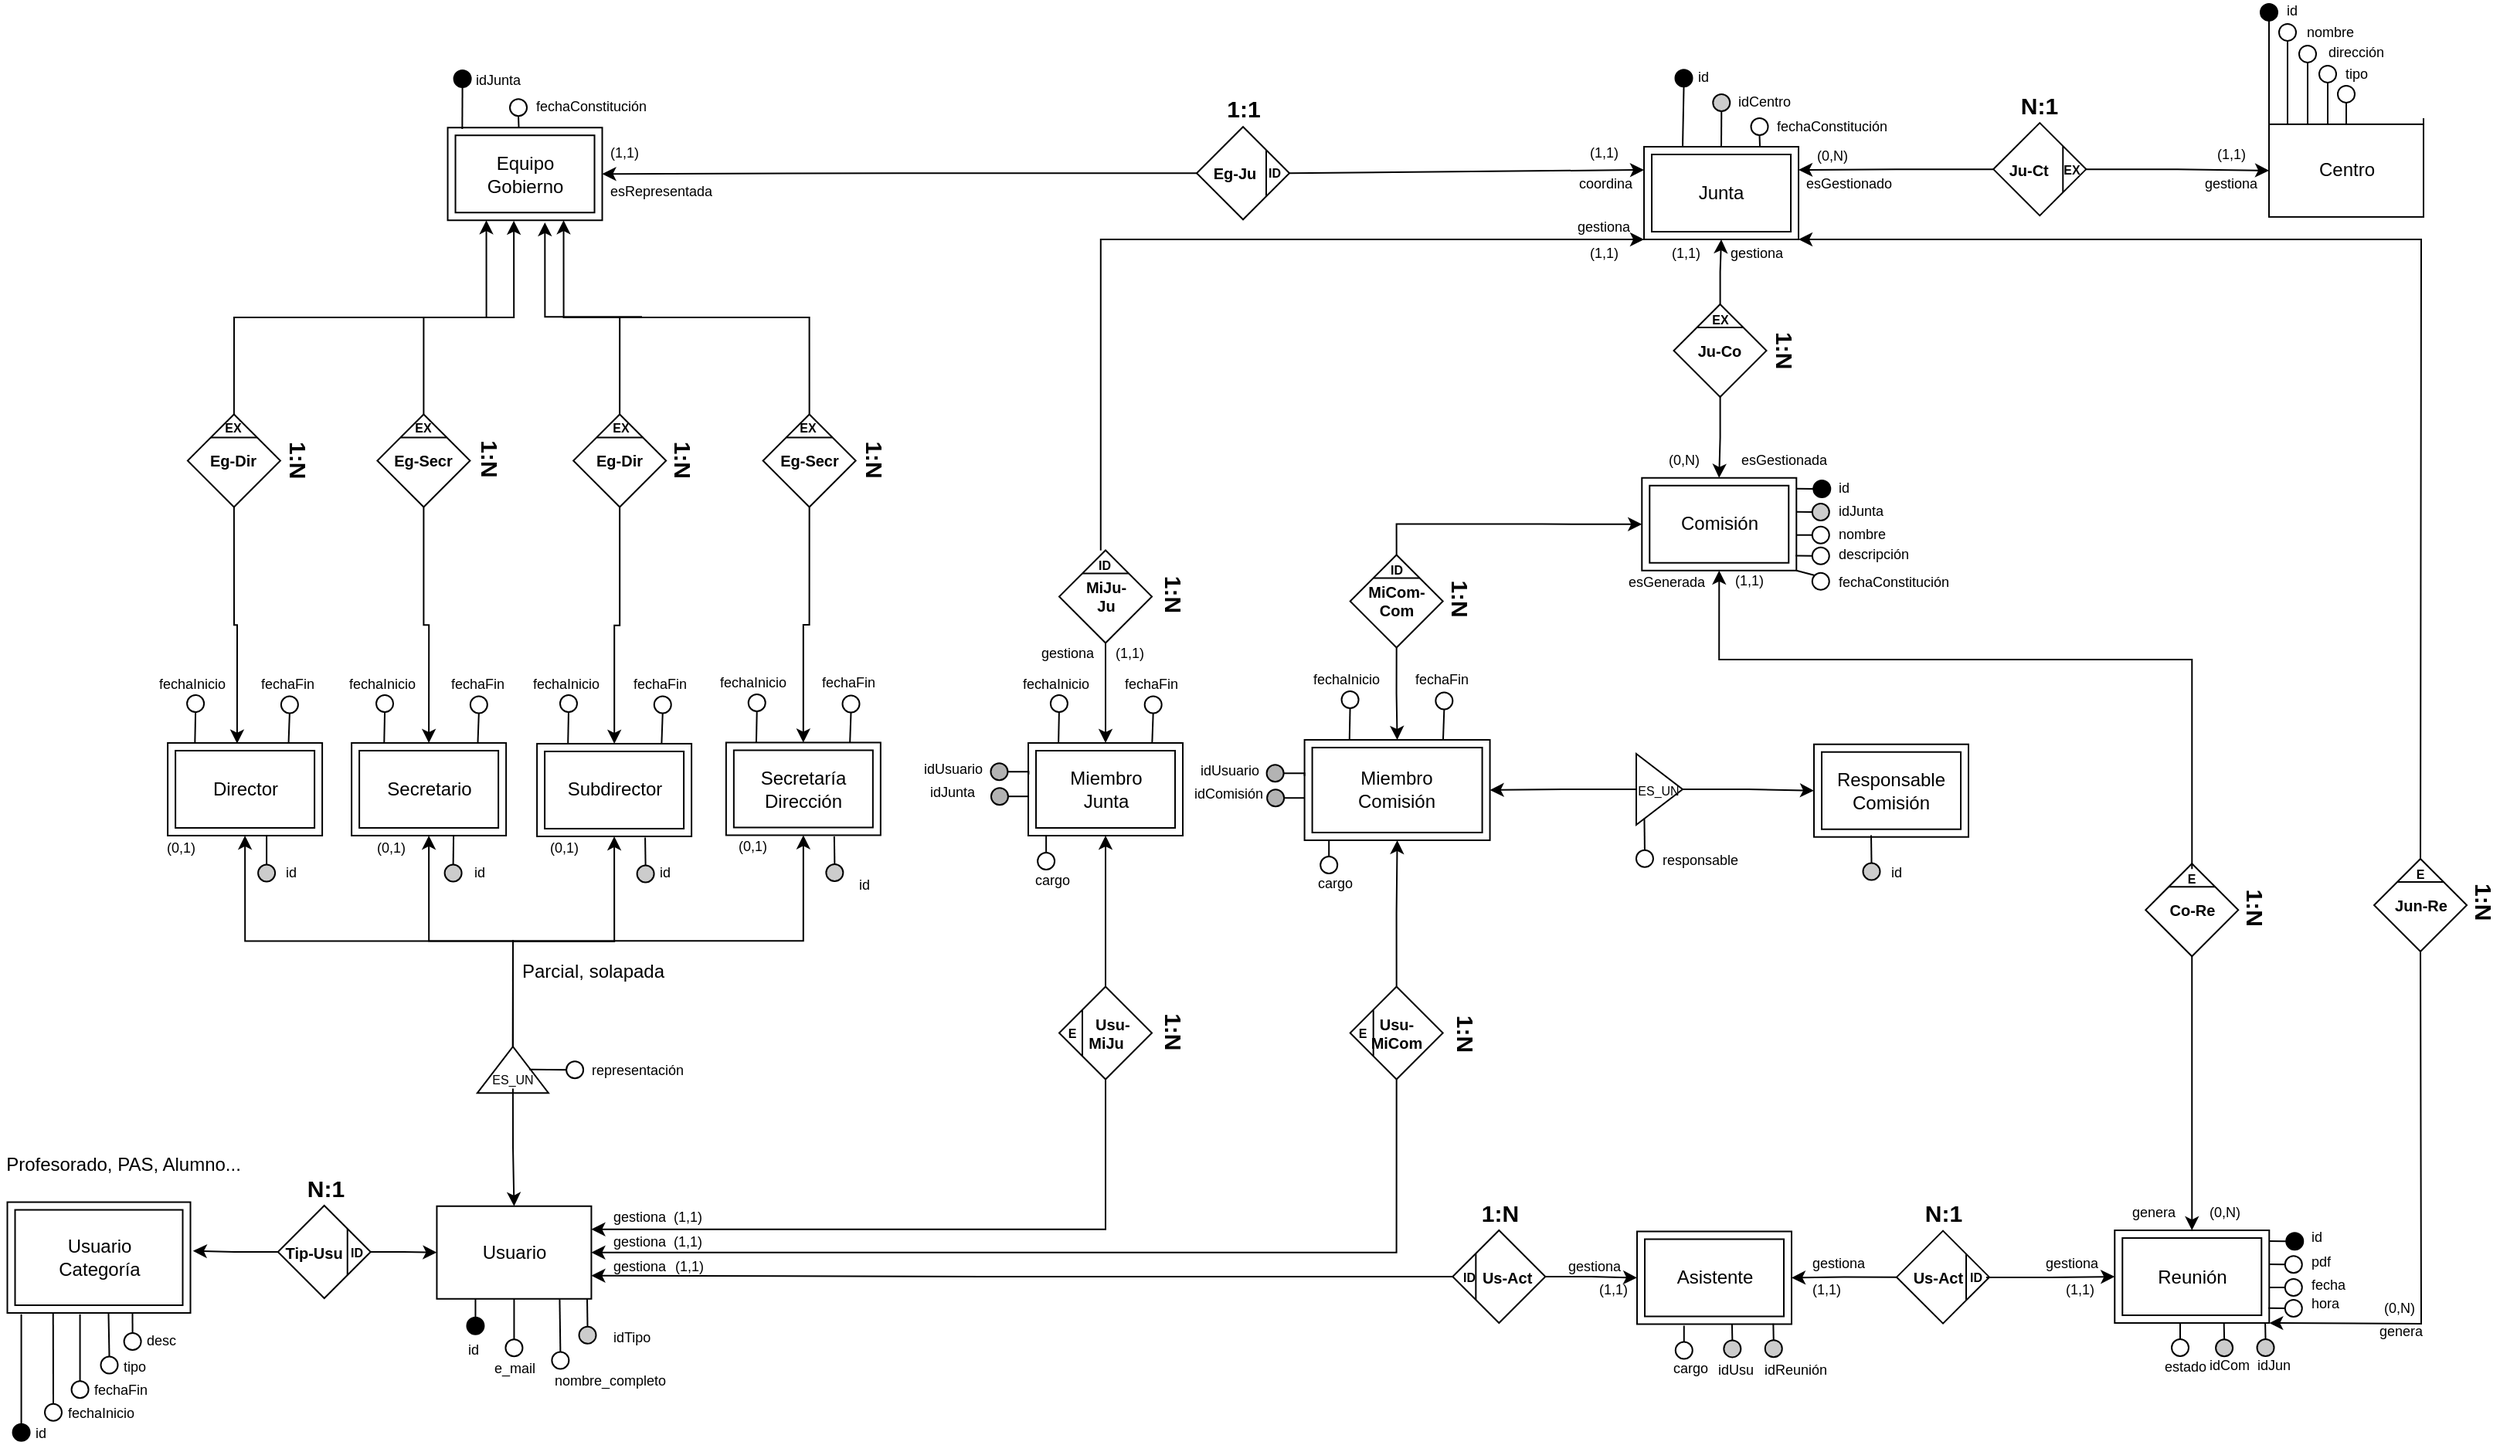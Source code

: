 <mxfile version="20.8.10" type="device"><diagram id="R2lEEEUBdFMjLlhIrx00" name="Page-1"><mxGraphModel dx="987" dy="577" grid="1" gridSize="10" guides="1" tooltips="1" connect="1" arrows="1" fold="1" page="1" pageScale="1" pageWidth="980" pageHeight="1390" math="0" shadow="0" extFonts="Permanent Marker^https://fonts.googleapis.com/css?family=Permanent+Marker"><root><mxCell id="0"/><mxCell id="1" parent="0"/><mxCell id="MmX11wm5HvuTR1FrTXqp-2" value="Equipo&lt;br&gt;Gobierno" style="shape=ext;margin=3;double=1;whiteSpace=wrap;html=1;align=center;" parent="1" vertex="1"><mxGeometry x="347.76" y="305.62" width="100" height="60" as="geometry"/></mxCell><mxCell id="MmX11wm5HvuTR1FrTXqp-73" value="fechaConstitución" style="text;html=1;strokeColor=none;fillColor=none;align=left;verticalAlign=middle;whiteSpace=wrap;rounded=0;fontSize=9;" parent="1" vertex="1"><mxGeometry x="403.01" y="286.12" width="33" height="12.5" as="geometry"/></mxCell><mxCell id="MmX11wm5HvuTR1FrTXqp-77" value="idJunta" style="text;html=1;strokeColor=none;fillColor=none;align=left;verticalAlign=middle;whiteSpace=wrap;rounded=0;fontSize=9;" parent="1" vertex="1"><mxGeometry x="363.8" y="270.5" width="16.36" height="9.38" as="geometry"/></mxCell><mxCell id="MmX11wm5HvuTR1FrTXqp-79" value="" style="endArrow=none;html=1;rounded=0;fontSize=10;entryX=0.75;entryY=0;entryDx=0;entryDy=0;exitX=0.5;exitY=1;exitDx=0;exitDy=0;" parent="1" source="MmX11wm5HvuTR1FrTXqp-181" edge="1"><mxGeometry width="50" height="50" relative="1" as="geometry"><mxPoint x="408.76" y="253.37" as="sourcePoint"/><mxPoint x="393.76" y="305.62" as="targetPoint"/></mxGeometry></mxCell><mxCell id="MmX11wm5HvuTR1FrTXqp-80" value="" style="endArrow=none;html=1;rounded=0;fontSize=10;entryX=0.5;entryY=0;entryDx=0;entryDy=0;exitX=0.5;exitY=1;exitDx=0;exitDy=0;" parent="1" source="MmX11wm5HvuTR1FrTXqp-179" edge="1"><mxGeometry width="50" height="50" relative="1" as="geometry"><mxPoint x="397.17" y="241.5" as="sourcePoint"/><mxPoint x="357.17" y="306.5" as="targetPoint"/></mxGeometry></mxCell><mxCell id="MmX11wm5HvuTR1FrTXqp-179" value="" style="ellipse;whiteSpace=wrap;html=1;aspect=fixed;fillColor=#000000;strokeColor=#000000;fontColor=#000000;" parent="1" vertex="1"><mxGeometry x="351.8" y="268.5" width="11" height="11" as="geometry"/></mxCell><mxCell id="MmX11wm5HvuTR1FrTXqp-181" value="" style="ellipse;whiteSpace=wrap;html=1;aspect=fixed;fillColor=#FFFFFF;strokeColor=#000000;fontColor=#000000;" parent="1" vertex="1"><mxGeometry x="388.01" y="287.12" width="11" height="11" as="geometry"/></mxCell><mxCell id="MmX11wm5HvuTR1FrTXqp-202" value="Junta" style="shape=ext;margin=3;double=1;whiteSpace=wrap;html=1;align=center;" parent="1" vertex="1"><mxGeometry x="1122.01" y="318" width="100" height="60" as="geometry"/></mxCell><mxCell id="MmX11wm5HvuTR1FrTXqp-203" value="&amp;nbsp; &amp;nbsp;Eg-Ju" style="shape=rhombus;perimeter=rhombusPerimeter;whiteSpace=wrap;html=1;align=left;fontStyle=1;fontSize=10;" parent="1" vertex="1"><mxGeometry x="832.51" y="305.12" width="60" height="60" as="geometry"/></mxCell><mxCell id="MmX11wm5HvuTR1FrTXqp-204" value="" style="endArrow=classic;html=1;rounded=0;exitX=1;exitY=0.5;exitDx=0;exitDy=0;entryX=0;entryY=0.25;entryDx=0;entryDy=0;" parent="1" source="MmX11wm5HvuTR1FrTXqp-203" target="MmX11wm5HvuTR1FrTXqp-202" edge="1"><mxGeometry width="50" height="50" relative="1" as="geometry"><mxPoint x="853.26" y="371.12" as="sourcePoint"/><mxPoint x="260.76" y="515.87" as="targetPoint"/></mxGeometry></mxCell><mxCell id="MmX11wm5HvuTR1FrTXqp-205" value="1:1" style="text;html=1;strokeColor=none;fillColor=none;align=center;verticalAlign=middle;whiteSpace=wrap;rounded=0;fontSize=15;fontStyle=1" parent="1" vertex="1"><mxGeometry x="852.3" y="283.24" width="22.43" height="20" as="geometry"/></mxCell><mxCell id="MmX11wm5HvuTR1FrTXqp-206" value="(1,1)" style="text;html=1;strokeColor=none;fillColor=none;align=left;verticalAlign=middle;whiteSpace=wrap;rounded=0;fontSize=9;" parent="1" vertex="1"><mxGeometry x="1085.37" y="315.37" width="25.5" height="12.5" as="geometry"/></mxCell><mxCell id="MmX11wm5HvuTR1FrTXqp-207" value="coordina" style="text;html=1;strokeColor=none;fillColor=none;align=left;verticalAlign=middle;whiteSpace=wrap;rounded=0;fontSize=9;" parent="1" vertex="1"><mxGeometry x="1077.76" y="335.5" width="55" height="12.5" as="geometry"/></mxCell><mxCell id="MmX11wm5HvuTR1FrTXqp-221" style="edgeStyle=orthogonalEdgeStyle;rounded=0;orthogonalLoop=1;jettySize=auto;html=1;exitX=0;exitY=0.5;exitDx=0;exitDy=0;" parent="1" source="MmX11wm5HvuTR1FrTXqp-203" target="MmX11wm5HvuTR1FrTXqp-2" edge="1"><mxGeometry relative="1" as="geometry"/></mxCell><mxCell id="MmX11wm5HvuTR1FrTXqp-208" value="ID" style="text;html=1;strokeColor=none;fillColor=none;align=center;verticalAlign=middle;whiteSpace=wrap;rounded=0;fontSize=8;fontStyle=1" parent="1" vertex="1"><mxGeometry x="877.05" y="325.24" width="12.43" height="20" as="geometry"/></mxCell><mxCell id="MmX11wm5HvuTR1FrTXqp-209" value="" style="endArrow=none;html=1;rounded=0;exitX=0;exitY=0;exitDx=0;exitDy=0;entryX=0;entryY=1;entryDx=0;entryDy=0;" parent="1" edge="1"><mxGeometry width="50" height="50" relative="1" as="geometry"><mxPoint x="877.51" y="320.12" as="sourcePoint"/><mxPoint x="877.51" y="350.12" as="targetPoint"/></mxGeometry></mxCell><mxCell id="MmX11wm5HvuTR1FrTXqp-210" value="fechaConstitución" style="text;html=1;strokeColor=none;fillColor=none;align=left;verticalAlign=middle;whiteSpace=wrap;rounded=0;fontSize=9;" parent="1" vertex="1"><mxGeometry x="1206.26" y="298.5" width="33" height="12.5" as="geometry"/></mxCell><mxCell id="MmX11wm5HvuTR1FrTXqp-211" value="idCentro" style="text;html=1;strokeColor=none;fillColor=none;align=left;verticalAlign=middle;whiteSpace=wrap;rounded=0;fontSize=9;" parent="1" vertex="1"><mxGeometry x="1180.76" y="283.24" width="75" height="12.5" as="geometry"/></mxCell><mxCell id="MmX11wm5HvuTR1FrTXqp-212" value="id" style="text;html=1;strokeColor=none;fillColor=none;align=left;verticalAlign=middle;whiteSpace=wrap;rounded=0;fontSize=9;" parent="1" vertex="1"><mxGeometry x="1155.38" y="267.88" width="73" height="9.38" as="geometry"/></mxCell><mxCell id="MmX11wm5HvuTR1FrTXqp-213" value="" style="endArrow=none;html=1;rounded=0;fontSize=10;entryX=0.75;entryY=0;entryDx=0;entryDy=0;exitX=0.5;exitY=1;exitDx=0;exitDy=0;" parent="1" source="MmX11wm5HvuTR1FrTXqp-217" target="MmX11wm5HvuTR1FrTXqp-202" edge="1"><mxGeometry width="50" height="50" relative="1" as="geometry"><mxPoint x="1212.01" y="265.75" as="sourcePoint"/><mxPoint x="1122.01" y="378" as="targetPoint"/></mxGeometry></mxCell><mxCell id="MmX11wm5HvuTR1FrTXqp-214" value="" style="endArrow=none;html=1;rounded=0;fontSize=10;entryX=0.5;entryY=0;entryDx=0;entryDy=0;exitX=0.5;exitY=1;exitDx=0;exitDy=0;" parent="1" source="MmX11wm5HvuTR1FrTXqp-216" target="MmX11wm5HvuTR1FrTXqp-202" edge="1"><mxGeometry width="50" height="50" relative="1" as="geometry"><mxPoint x="1212.01" y="253" as="sourcePoint"/><mxPoint x="1122.01" y="328" as="targetPoint"/></mxGeometry></mxCell><mxCell id="MmX11wm5HvuTR1FrTXqp-215" value="" style="endArrow=none;html=1;rounded=0;fontSize=10;entryX=0.25;entryY=0;entryDx=0;entryDy=0;exitX=0.5;exitY=1;exitDx=0;exitDy=0;startArrow=none;" parent="1" source="MmX11wm5HvuTR1FrTXqp-218" target="MmX11wm5HvuTR1FrTXqp-202" edge="1"><mxGeometry width="50" height="50" relative="1" as="geometry"><mxPoint x="1212.01" y="241.25" as="sourcePoint"/><mxPoint x="1122.01" y="328" as="targetPoint"/></mxGeometry></mxCell><mxCell id="MmX11wm5HvuTR1FrTXqp-216" value="" style="ellipse;whiteSpace=wrap;html=1;aspect=fixed;fillColor=#CCCCCC;strokeColor=#000000;fontColor=#000000;" parent="1" vertex="1"><mxGeometry x="1166.64" y="284" width="11" height="11" as="geometry"/></mxCell><mxCell id="MmX11wm5HvuTR1FrTXqp-217" value="" style="ellipse;whiteSpace=wrap;html=1;aspect=fixed;fillColor=#FFFFFF;strokeColor=#000000;fontColor=#000000;" parent="1" vertex="1"><mxGeometry x="1191.26" y="299.5" width="11" height="11" as="geometry"/></mxCell><mxCell id="MmX11wm5HvuTR1FrTXqp-218" value="" style="ellipse;whiteSpace=wrap;html=1;aspect=fixed;fillColor=#000000;strokeColor=#000000;fontColor=#000000;" parent="1" vertex="1"><mxGeometry x="1142.26" y="268.12" width="11" height="11" as="geometry"/></mxCell><mxCell id="MmX11wm5HvuTR1FrTXqp-222" value="(1,1)" style="text;html=1;strokeColor=none;fillColor=none;align=left;verticalAlign=middle;whiteSpace=wrap;rounded=0;fontSize=9;" parent="1" vertex="1"><mxGeometry x="451.14" y="315.37" width="25.5" height="12.5" as="geometry"/></mxCell><mxCell id="MmX11wm5HvuTR1FrTXqp-224" value="esRepresentada" style="text;html=1;strokeColor=none;fillColor=none;align=left;verticalAlign=middle;whiteSpace=wrap;rounded=0;fontSize=9;" parent="1" vertex="1"><mxGeometry x="451.14" y="340.62" width="55" height="12.5" as="geometry"/></mxCell><mxCell id="MmX11wm5HvuTR1FrTXqp-235" value="Comisión" style="shape=ext;margin=3;double=1;whiteSpace=wrap;html=1;align=center;" parent="1" vertex="1"><mxGeometry x="1120.64" y="532.38" width="100" height="60" as="geometry"/></mxCell><mxCell id="MmX11wm5HvuTR1FrTXqp-239" value="nombre" style="text;html=1;strokeColor=none;fillColor=none;align=left;verticalAlign=middle;whiteSpace=wrap;rounded=0;fontSize=9;" parent="1" vertex="1"><mxGeometry x="1245.89" y="563.88" width="65" height="10" as="geometry"/></mxCell><mxCell id="MmX11wm5HvuTR1FrTXqp-241" value="id" style="text;html=1;strokeColor=none;fillColor=none;align=left;verticalAlign=middle;whiteSpace=wrap;rounded=0;fontSize=9;" parent="1" vertex="1"><mxGeometry x="1245.89" y="534" width="73" height="9.38" as="geometry"/></mxCell><mxCell id="MmX11wm5HvuTR1FrTXqp-242" value="" style="endArrow=none;html=1;rounded=0;fontSize=10;exitX=0;exitY=0.5;exitDx=0;exitDy=0;entryX=1;entryY=0.5;entryDx=0;entryDy=0;" parent="1" source="MmX11wm5HvuTR1FrTXqp-254" edge="1"><mxGeometry width="50" height="50" relative="1" as="geometry"><mxPoint x="1210.64" y="496.13" as="sourcePoint"/><mxPoint x="1220.64" y="554.38" as="targetPoint"/></mxGeometry></mxCell><mxCell id="MmX11wm5HvuTR1FrTXqp-244" value="" style="endArrow=none;html=1;rounded=0;fontSize=10;entryX=1;entryY=0.25;entryDx=0;entryDy=0;exitX=0;exitY=0.5;exitDx=0;exitDy=0;" parent="1" source="MmX11wm5HvuTR1FrTXqp-250" edge="1"><mxGeometry width="50" height="50" relative="1" as="geometry"><mxPoint x="1210.64" y="459.38" as="sourcePoint"/><mxPoint x="1220.64" y="539.38" as="targetPoint"/></mxGeometry></mxCell><mxCell id="MmX11wm5HvuTR1FrTXqp-247" value="descripción" style="text;html=1;strokeColor=none;fillColor=none;align=left;verticalAlign=middle;whiteSpace=wrap;rounded=0;fontSize=9;" parent="1" vertex="1"><mxGeometry x="1245.89" y="575.88" width="65" height="12.5" as="geometry"/></mxCell><mxCell id="MmX11wm5HvuTR1FrTXqp-248" value="" style="endArrow=none;html=1;rounded=0;entryX=0;entryY=0.5;entryDx=0;entryDy=0;exitX=1;exitY=0.75;exitDx=0;exitDy=0;" parent="1" target="MmX11wm5HvuTR1FrTXqp-253" edge="1"><mxGeometry width="50" height="50" relative="1" as="geometry"><mxPoint x="1220.64" y="569.38" as="sourcePoint"/><mxPoint x="1210.64" y="508.63" as="targetPoint"/></mxGeometry></mxCell><mxCell id="MmX11wm5HvuTR1FrTXqp-250" value="" style="ellipse;whiteSpace=wrap;html=1;aspect=fixed;fillColor=#000000;strokeColor=#000000;fontColor=#000000;" parent="1" vertex="1"><mxGeometry x="1231.63" y="534" width="11" height="11" as="geometry"/></mxCell><mxCell id="MmX11wm5HvuTR1FrTXqp-253" value="" style="ellipse;whiteSpace=wrap;html=1;aspect=fixed;fillColor=#FFFFFF;strokeColor=#000000;fontColor=#000000;" parent="1" vertex="1"><mxGeometry x="1230.89" y="563.88" width="11" height="11" as="geometry"/></mxCell><mxCell id="MmX11wm5HvuTR1FrTXqp-254" value="" style="ellipse;whiteSpace=wrap;html=1;aspect=fixed;fillColor=#CCCCCC;strokeColor=#000000;fontColor=#000000;" parent="1" vertex="1"><mxGeometry x="1230.89" y="549" width="11" height="11" as="geometry"/></mxCell><mxCell id="MmX11wm5HvuTR1FrTXqp-260" value="" style="endArrow=none;html=1;rounded=0;entryX=0;entryY=0.5;entryDx=0;entryDy=0;exitX=0.994;exitY=0.84;exitDx=0;exitDy=0;exitPerimeter=0;" parent="1" source="MmX11wm5HvuTR1FrTXqp-235" target="MmX11wm5HvuTR1FrTXqp-261" edge="1"><mxGeometry width="50" height="50" relative="1" as="geometry"><mxPoint x="1220.64" y="583.88" as="sourcePoint"/><mxPoint x="1210.64" y="523.13" as="targetPoint"/></mxGeometry></mxCell><mxCell id="MmX11wm5HvuTR1FrTXqp-261" value="" style="ellipse;whiteSpace=wrap;html=1;aspect=fixed;fillColor=#FFFFFF;strokeColor=#000000;fontColor=#000000;" parent="1" vertex="1"><mxGeometry x="1230.89" y="577.38" width="11" height="11" as="geometry"/></mxCell><mxCell id="MmX11wm5HvuTR1FrTXqp-262" value="fechaConstitución" style="text;html=1;strokeColor=none;fillColor=none;align=left;verticalAlign=middle;whiteSpace=wrap;rounded=0;fontSize=9;" parent="1" vertex="1"><mxGeometry x="1245.89" y="594" width="65" height="12.5" as="geometry"/></mxCell><mxCell id="MmX11wm5HvuTR1FrTXqp-267" value="" style="edgeStyle=orthogonalEdgeStyle;rounded=0;orthogonalLoop=1;jettySize=auto;html=1;" parent="1" source="MmX11wm5HvuTR1FrTXqp-263" target="MmX11wm5HvuTR1FrTXqp-202" edge="1"><mxGeometry relative="1" as="geometry"/></mxCell><mxCell id="MmX11wm5HvuTR1FrTXqp-272" value="" style="edgeStyle=orthogonalEdgeStyle;rounded=0;orthogonalLoop=1;jettySize=auto;html=1;" parent="1" source="MmX11wm5HvuTR1FrTXqp-263" target="MmX11wm5HvuTR1FrTXqp-235" edge="1"><mxGeometry relative="1" as="geometry"/></mxCell><mxCell id="MmX11wm5HvuTR1FrTXqp-263" value="Ju-Co" style="shape=rhombus;perimeter=rhombusPerimeter;whiteSpace=wrap;html=1;align=center;fontStyle=1;fontSize=10;" parent="1" vertex="1"><mxGeometry x="1141.26" y="420" width="60" height="60" as="geometry"/></mxCell><mxCell id="MmX11wm5HvuTR1FrTXqp-264" value="1:N" style="text;html=1;strokeColor=none;fillColor=none;align=center;verticalAlign=middle;whiteSpace=wrap;rounded=0;fontSize=15;fontStyle=1;direction=east;flipV=0;flipH=0;rotation=90;" parent="1" vertex="1"><mxGeometry x="1202.14" y="442.12" width="22.5" height="15.75" as="geometry"/></mxCell><mxCell id="MmX11wm5HvuTR1FrTXqp-265" value="" style="endArrow=none;html=1;rounded=0;fontColor=#000000;strokeColor=#000000;exitX=1;exitY=1;exitDx=0;exitDy=0;entryX=0;entryY=1;entryDx=0;entryDy=0;" parent="1" edge="1"><mxGeometry width="50" height="50" relative="1" as="geometry"><mxPoint x="1186.26" y="435" as="sourcePoint"/><mxPoint x="1156.26" y="435" as="targetPoint"/></mxGeometry></mxCell><mxCell id="MmX11wm5HvuTR1FrTXqp-266" value="EX" style="text;html=1;strokeColor=none;fillColor=none;align=center;verticalAlign=middle;whiteSpace=wrap;rounded=0;fontSize=8;fontStyle=1" parent="1" vertex="1"><mxGeometry x="1165.64" y="423.5" width="11.25" height="12" as="geometry"/></mxCell><mxCell id="MmX11wm5HvuTR1FrTXqp-273" value="gestiona" style="text;html=1;strokeColor=none;fillColor=none;align=left;verticalAlign=middle;whiteSpace=wrap;rounded=0;fontSize=9;" parent="1" vertex="1"><mxGeometry x="1176.26" y="381" width="55" height="12.5" as="geometry"/></mxCell><mxCell id="MmX11wm5HvuTR1FrTXqp-274" value="esGestionada" style="text;html=1;strokeColor=none;fillColor=none;align=left;verticalAlign=middle;whiteSpace=wrap;rounded=0;fontSize=9;" parent="1" vertex="1"><mxGeometry x="1182.63" y="515" width="55" height="12.5" as="geometry"/></mxCell><mxCell id="MmX11wm5HvuTR1FrTXqp-275" value="" style="endArrow=none;html=1;rounded=0;entryX=0;entryY=0;entryDx=0;entryDy=0;exitX=1;exitY=1;exitDx=0;exitDy=0;" parent="1" source="MmX11wm5HvuTR1FrTXqp-235" target="MmX11wm5HvuTR1FrTXqp-276" edge="1"><mxGeometry width="50" height="50" relative="1" as="geometry"><mxPoint x="1209.34" y="592.26" as="sourcePoint"/><mxPoint x="1209.55" y="603" as="targetPoint"/></mxGeometry></mxCell><mxCell id="MmX11wm5HvuTR1FrTXqp-276" value="" style="ellipse;whiteSpace=wrap;html=1;aspect=fixed;fillColor=#FFFFFF;strokeColor=#000000;fontColor=#000000;" parent="1" vertex="1"><mxGeometry x="1230.89" y="593.88" width="11" height="11" as="geometry"/></mxCell><mxCell id="MmX11wm5HvuTR1FrTXqp-277" value="idJunta" style="text;html=1;strokeColor=none;fillColor=none;align=left;verticalAlign=middle;whiteSpace=wrap;rounded=0;fontSize=9;" parent="1" vertex="1"><mxGeometry x="1245.89" y="547.5" width="65" height="12.5" as="geometry"/></mxCell><mxCell id="MmX11wm5HvuTR1FrTXqp-278" value="Reunión" style="shape=ext;margin=3;double=1;whiteSpace=wrap;html=1;align=center;" parent="1" vertex="1"><mxGeometry x="1426.64" y="1019.51" width="100" height="60" as="geometry"/></mxCell><mxCell id="MmX11wm5HvuTR1FrTXqp-279" value="pdf" style="text;html=1;strokeColor=none;fillColor=none;align=left;verticalAlign=middle;whiteSpace=wrap;rounded=0;fontSize=9;" parent="1" vertex="1"><mxGeometry x="1551.89" y="1034.51" width="65" height="10" as="geometry"/></mxCell><mxCell id="MmX11wm5HvuTR1FrTXqp-280" value="id" style="text;html=1;strokeColor=none;fillColor=none;align=left;verticalAlign=middle;whiteSpace=wrap;rounded=0;fontSize=9;" parent="1" vertex="1"><mxGeometry x="1551.89" y="1019.13" width="73" height="9.38" as="geometry"/></mxCell><mxCell id="MmX11wm5HvuTR1FrTXqp-281" value="" style="endArrow=none;html=1;rounded=0;fontSize=10;exitX=0;exitY=0.5;exitDx=0;exitDy=0;entryX=1;entryY=0.5;entryDx=0;entryDy=0;" parent="1" source="MmX11wm5HvuTR1FrTXqp-287" edge="1"><mxGeometry width="50" height="50" relative="1" as="geometry"><mxPoint x="1516.64" y="983.26" as="sourcePoint"/><mxPoint x="1526.64" y="1041.51" as="targetPoint"/></mxGeometry></mxCell><mxCell id="MmX11wm5HvuTR1FrTXqp-282" value="" style="endArrow=none;html=1;rounded=0;fontSize=10;entryX=1;entryY=0.25;entryDx=0;entryDy=0;exitX=0;exitY=0.5;exitDx=0;exitDy=0;" parent="1" source="MmX11wm5HvuTR1FrTXqp-285" edge="1"><mxGeometry width="50" height="50" relative="1" as="geometry"><mxPoint x="1516.64" y="946.51" as="sourcePoint"/><mxPoint x="1526.64" y="1026.51" as="targetPoint"/></mxGeometry></mxCell><mxCell id="MmX11wm5HvuTR1FrTXqp-283" value="fecha" style="text;html=1;strokeColor=none;fillColor=none;align=left;verticalAlign=middle;whiteSpace=wrap;rounded=0;fontSize=9;" parent="1" vertex="1"><mxGeometry x="1551.89" y="1048.26" width="65" height="12.5" as="geometry"/></mxCell><mxCell id="MmX11wm5HvuTR1FrTXqp-284" value="" style="endArrow=none;html=1;rounded=0;entryX=0;entryY=0.5;entryDx=0;entryDy=0;exitX=1;exitY=0.75;exitDx=0;exitDy=0;" parent="1" target="MmX11wm5HvuTR1FrTXqp-286" edge="1"><mxGeometry width="50" height="50" relative="1" as="geometry"><mxPoint x="1526.64" y="1056.51" as="sourcePoint"/><mxPoint x="1516.64" y="995.76" as="targetPoint"/></mxGeometry></mxCell><mxCell id="MmX11wm5HvuTR1FrTXqp-285" value="" style="ellipse;whiteSpace=wrap;html=1;aspect=fixed;fillColor=#000000;strokeColor=#000000;fontColor=#000000;" parent="1" vertex="1"><mxGeometry x="1537.63" y="1021.13" width="11" height="11" as="geometry"/></mxCell><mxCell id="MmX11wm5HvuTR1FrTXqp-286" value="" style="ellipse;whiteSpace=wrap;html=1;aspect=fixed;fillColor=#FFFFFF;strokeColor=#000000;fontColor=#000000;" parent="1" vertex="1"><mxGeometry x="1536.89" y="1051.01" width="11" height="11" as="geometry"/></mxCell><mxCell id="MmX11wm5HvuTR1FrTXqp-287" value="" style="ellipse;whiteSpace=wrap;html=1;aspect=fixed;fillColor=#FFFFFF;strokeColor=#000000;fontColor=#000000;" parent="1" vertex="1"><mxGeometry x="1536.89" y="1036.13" width="11" height="11" as="geometry"/></mxCell><mxCell id="MmX11wm5HvuTR1FrTXqp-288" value="" style="endArrow=none;html=1;rounded=0;entryX=0;entryY=0.5;entryDx=0;entryDy=0;exitX=0.994;exitY=0.84;exitDx=0;exitDy=0;exitPerimeter=0;" parent="1" source="MmX11wm5HvuTR1FrTXqp-278" target="MmX11wm5HvuTR1FrTXqp-289" edge="1"><mxGeometry width="50" height="50" relative="1" as="geometry"><mxPoint x="1526.64" y="1071.01" as="sourcePoint"/><mxPoint x="1516.64" y="1010.26" as="targetPoint"/></mxGeometry></mxCell><mxCell id="MmX11wm5HvuTR1FrTXqp-289" value="" style="ellipse;whiteSpace=wrap;html=1;aspect=fixed;fillColor=#FFFFFF;strokeColor=#000000;fontColor=#000000;" parent="1" vertex="1"><mxGeometry x="1536.89" y="1064.51" width="11" height="11" as="geometry"/></mxCell><mxCell id="MmX11wm5HvuTR1FrTXqp-290" value="hora" style="text;html=1;strokeColor=none;fillColor=none;align=left;verticalAlign=middle;whiteSpace=wrap;rounded=0;fontSize=9;" parent="1" vertex="1"><mxGeometry x="1552.26" y="1061.01" width="65" height="12.5" as="geometry"/></mxCell><mxCell id="0EHpkeUix3jVTKtLxYQo-2" style="edgeStyle=orthogonalEdgeStyle;rounded=0;orthogonalLoop=1;jettySize=auto;html=1;exitX=0.5;exitY=1;exitDx=0;exitDy=0;entryX=0.5;entryY=0;entryDx=0;entryDy=0;" parent="1" source="MmX11wm5HvuTR1FrTXqp-292" target="MmX11wm5HvuTR1FrTXqp-278" edge="1"><mxGeometry relative="1" as="geometry"/></mxCell><mxCell id="MmX11wm5HvuTR1FrTXqp-292" value="Co-Re" style="shape=rhombus;perimeter=rhombusPerimeter;whiteSpace=wrap;html=1;align=center;fontStyle=1;fontSize=10;" parent="1" vertex="1"><mxGeometry x="1446.63" y="782.12" width="60" height="60" as="geometry"/></mxCell><mxCell id="MmX11wm5HvuTR1FrTXqp-293" value="1:N" style="text;html=1;strokeColor=none;fillColor=none;align=center;verticalAlign=middle;whiteSpace=wrap;rounded=0;fontSize=15;fontStyle=1;rotation=90;" parent="1" vertex="1"><mxGeometry x="1506.63" y="802.37" width="22.5" height="15.75" as="geometry"/></mxCell><mxCell id="MmX11wm5HvuTR1FrTXqp-294" value="" style="endArrow=none;html=1;rounded=0;fontColor=#000000;strokeColor=#000000;exitX=1;exitY=1;exitDx=0;exitDy=0;entryX=0;entryY=1;entryDx=0;entryDy=0;" parent="1" edge="1"><mxGeometry width="50" height="50" relative="1" as="geometry"><mxPoint x="1491.63" y="797.12" as="sourcePoint"/><mxPoint x="1461.63" y="797.12" as="targetPoint"/></mxGeometry></mxCell><mxCell id="MmX11wm5HvuTR1FrTXqp-300" value="" style="edgeStyle=orthogonalEdgeStyle;rounded=0;orthogonalLoop=1;jettySize=auto;html=1;entryX=0.5;entryY=1;entryDx=0;entryDy=0;" parent="1" source="MmX11wm5HvuTR1FrTXqp-295" target="MmX11wm5HvuTR1FrTXqp-235" edge="1"><mxGeometry relative="1" as="geometry"><Array as="points"><mxPoint x="1477" y="650"/><mxPoint x="1171" y="650"/></Array></mxGeometry></mxCell><mxCell id="MmX11wm5HvuTR1FrTXqp-295" value="E" style="text;html=1;strokeColor=none;fillColor=none;align=center;verticalAlign=middle;whiteSpace=wrap;rounded=0;fontSize=8;fontStyle=1" parent="1" vertex="1"><mxGeometry x="1471.01" y="785.62" width="11.25" height="12" as="geometry"/></mxCell><mxCell id="MmX11wm5HvuTR1FrTXqp-296" value="genera" style="text;html=1;strokeColor=none;fillColor=none;align=left;verticalAlign=middle;whiteSpace=wrap;rounded=0;fontSize=9;" parent="1" vertex="1"><mxGeometry x="1435.76" y="1002.13" width="55" height="12.5" as="geometry"/></mxCell><mxCell id="MmX11wm5HvuTR1FrTXqp-297" value="" style="endArrow=none;html=1;rounded=0;entryX=0.5;entryY=0;entryDx=0;entryDy=0;exitX=0.797;exitY=0.998;exitDx=0;exitDy=0;exitPerimeter=0;" parent="1" edge="1"><mxGeometry width="50" height="50" relative="1" as="geometry"><mxPoint x="1497.34" y="1079.39" as="sourcePoint"/><mxPoint x="1497.55" y="1090.13" as="targetPoint"/></mxGeometry></mxCell><mxCell id="MmX11wm5HvuTR1FrTXqp-298" value="" style="ellipse;whiteSpace=wrap;html=1;aspect=fixed;fillColor=#CCCCCC;strokeColor=#000000;fontColor=#000000;" parent="1" vertex="1"><mxGeometry x="1492.05" y="1090.13" width="11" height="11" as="geometry"/></mxCell><mxCell id="MmX11wm5HvuTR1FrTXqp-299" value="idCom" style="text;html=1;strokeColor=none;fillColor=none;align=left;verticalAlign=middle;whiteSpace=wrap;rounded=0;fontSize=9;" parent="1" vertex="1"><mxGeometry x="1486.26" y="1101.13" width="30.25" height="12.5" as="geometry"/></mxCell><mxCell id="MmX11wm5HvuTR1FrTXqp-301" value="esGenerada" style="text;html=1;strokeColor=none;fillColor=none;align=left;verticalAlign=middle;whiteSpace=wrap;rounded=0;fontSize=9;" parent="1" vertex="1"><mxGeometry x="1109.88" y="594" width="55" height="12.5" as="geometry"/></mxCell><mxCell id="MmX11wm5HvuTR1FrTXqp-302" value="(1,1)" style="text;html=1;strokeColor=none;fillColor=none;align=left;verticalAlign=middle;whiteSpace=wrap;rounded=0;fontSize=9;" parent="1" vertex="1"><mxGeometry x="1137.76" y="381" width="25.5" height="12.5" as="geometry"/></mxCell><mxCell id="MmX11wm5HvuTR1FrTXqp-303" value="(0,N)" style="text;html=1;strokeColor=none;fillColor=none;align=left;verticalAlign=middle;whiteSpace=wrap;rounded=0;fontSize=9;" parent="1" vertex="1"><mxGeometry x="1136.13" y="515" width="25.5" height="12.5" as="geometry"/></mxCell><mxCell id="MmX11wm5HvuTR1FrTXqp-304" value="(1,1)" style="text;html=1;strokeColor=none;fillColor=none;align=left;verticalAlign=middle;whiteSpace=wrap;rounded=0;fontSize=9;" parent="1" vertex="1"><mxGeometry x="1179.13" y="592.38" width="25.5" height="12.5" as="geometry"/></mxCell><mxCell id="MmX11wm5HvuTR1FrTXqp-305" value="(0,N)" style="text;html=1;strokeColor=none;fillColor=none;align=left;verticalAlign=middle;whiteSpace=wrap;rounded=0;fontSize=9;" parent="1" vertex="1"><mxGeometry x="1486.01" y="1002.13" width="25.5" height="12.5" as="geometry"/></mxCell><mxCell id="MmX11wm5HvuTR1FrTXqp-306" style="edgeStyle=none;rounded=0;orthogonalLoop=1;jettySize=auto;html=1;exitX=0.5;exitY=0;exitDx=0;exitDy=0;endArrow=none;endFill=0;entryX=0.75;entryY=1;entryDx=0;entryDy=0;" parent="1" source="MmX11wm5HvuTR1FrTXqp-307" edge="1"><mxGeometry relative="1" as="geometry"><mxPoint x="1469.01" y="1079.51" as="targetPoint"/></mxGeometry></mxCell><mxCell id="MmX11wm5HvuTR1FrTXqp-307" value="" style="ellipse;whiteSpace=wrap;html=1;aspect=fixed;fillColor=#FFFFFF;strokeColor=#000000;fontColor=#000000;" parent="1" vertex="1"><mxGeometry x="1463.51" y="1090.01" width="11" height="11" as="geometry"/></mxCell><mxCell id="MmX11wm5HvuTR1FrTXqp-308" value="estado" style="text;html=1;strokeColor=none;fillColor=none;align=left;verticalAlign=middle;whiteSpace=wrap;rounded=0;fontSize=9;" parent="1" vertex="1"><mxGeometry x="1457.26" y="1103.13" width="22.74" height="8.75" as="geometry"/></mxCell><mxCell id="MmX11wm5HvuTR1FrTXqp-315" value="Jun-Re" style="shape=rhombus;perimeter=rhombusPerimeter;whiteSpace=wrap;html=1;align=center;fontStyle=1;fontSize=10;" parent="1" vertex="1"><mxGeometry x="1594.51" y="779" width="60" height="60" as="geometry"/></mxCell><mxCell id="MmX11wm5HvuTR1FrTXqp-316" value="1:N" style="text;html=1;strokeColor=none;fillColor=none;align=center;verticalAlign=middle;whiteSpace=wrap;rounded=0;fontSize=15;fontStyle=1;rotation=90;" parent="1" vertex="1"><mxGeometry x="1654.51" y="798.5" width="22.5" height="15.75" as="geometry"/></mxCell><mxCell id="MmX11wm5HvuTR1FrTXqp-317" value="" style="endArrow=none;html=1;rounded=0;fontColor=#000000;strokeColor=#000000;exitX=1;exitY=1;exitDx=0;exitDy=0;entryX=0;entryY=1;entryDx=0;entryDy=0;" parent="1" edge="1"><mxGeometry width="50" height="50" relative="1" as="geometry"><mxPoint x="1639.51" y="794" as="sourcePoint"/><mxPoint x="1609.51" y="794" as="targetPoint"/></mxGeometry></mxCell><mxCell id="MmX11wm5HvuTR1FrTXqp-318" value="E" style="text;html=1;strokeColor=none;fillColor=none;align=center;verticalAlign=middle;whiteSpace=wrap;rounded=0;fontSize=8;fontStyle=1" parent="1" vertex="1"><mxGeometry x="1618.89" y="782.5" width="11.25" height="12" as="geometry"/></mxCell><mxCell id="MmX11wm5HvuTR1FrTXqp-324" value="" style="endArrow=classic;html=1;rounded=0;entryX=1;entryY=1;entryDx=0;entryDy=0;exitX=0.5;exitY=0;exitDx=0;exitDy=0;" parent="1" source="MmX11wm5HvuTR1FrTXqp-315" target="MmX11wm5HvuTR1FrTXqp-202" edge="1"><mxGeometry width="50" height="50" relative="1" as="geometry"><mxPoint x="1099.51" y="530" as="sourcePoint"/><mxPoint x="1149.51" y="480" as="targetPoint"/><Array as="points"><mxPoint x="1625" y="378"/></Array></mxGeometry></mxCell><mxCell id="MmX11wm5HvuTR1FrTXqp-325" value="" style="endArrow=classic;html=1;rounded=0;exitX=0.5;exitY=1;exitDx=0;exitDy=0;entryX=1;entryY=1;entryDx=0;entryDy=0;" parent="1" source="MmX11wm5HvuTR1FrTXqp-315" target="MmX11wm5HvuTR1FrTXqp-278" edge="1"><mxGeometry width="50" height="50" relative="1" as="geometry"><mxPoint x="1099.51" y="600" as="sourcePoint"/><mxPoint x="1149.51" y="550" as="targetPoint"/><Array as="points"><mxPoint x="1625" y="1080"/></Array></mxGeometry></mxCell><mxCell id="MmX11wm5HvuTR1FrTXqp-326" value="(0,N)" style="text;html=1;strokeColor=none;fillColor=none;align=left;verticalAlign=middle;whiteSpace=wrap;rounded=0;fontSize=9;" parent="1" vertex="1"><mxGeometry x="1231.88" y="317.25" width="25.5" height="12.5" as="geometry"/></mxCell><mxCell id="MmX11wm5HvuTR1FrTXqp-327" value="(0,N)" style="text;html=1;strokeColor=none;fillColor=none;align=left;verticalAlign=middle;whiteSpace=wrap;rounded=0;fontSize=9;" parent="1" vertex="1"><mxGeometry x="1599.39" y="1063.76" width="25.5" height="12.5" as="geometry"/></mxCell><mxCell id="MmX11wm5HvuTR1FrTXqp-328" value="esGestionado" style="text;html=1;strokeColor=none;fillColor=none;align=left;verticalAlign=middle;whiteSpace=wrap;rounded=0;fontSize=9;" parent="1" vertex="1"><mxGeometry x="1224.64" y="335.5" width="55" height="12.5" as="geometry"/></mxCell><mxCell id="MmX11wm5HvuTR1FrTXqp-329" value="genera" style="text;html=1;strokeColor=none;fillColor=none;align=left;verticalAlign=middle;whiteSpace=wrap;rounded=0;fontSize=9;" parent="1" vertex="1"><mxGeometry x="1596.14" y="1078.51" width="55" height="12.5" as="geometry"/></mxCell><mxCell id="MmX11wm5HvuTR1FrTXqp-333" value="" style="endArrow=none;html=1;rounded=0;entryX=0.5;entryY=0;entryDx=0;entryDy=0;exitX=0.797;exitY=0.998;exitDx=0;exitDy=0;exitPerimeter=0;" parent="1" edge="1"><mxGeometry width="50" height="50" relative="1" as="geometry"><mxPoint x="1524.05" y="1079.27" as="sourcePoint"/><mxPoint x="1524.26" y="1090.01" as="targetPoint"/></mxGeometry></mxCell><mxCell id="MmX11wm5HvuTR1FrTXqp-334" value="" style="ellipse;whiteSpace=wrap;html=1;aspect=fixed;fillColor=#CCCCCC;strokeColor=#000000;fontColor=#000000;" parent="1" vertex="1"><mxGeometry x="1518.76" y="1090.01" width="11" height="11" as="geometry"/></mxCell><mxCell id="MmX11wm5HvuTR1FrTXqp-336" value="idJun" style="text;html=1;strokeColor=none;fillColor=none;align=left;verticalAlign=middle;whiteSpace=wrap;rounded=0;fontSize=9;" parent="1" vertex="1"><mxGeometry x="1516.51" y="1101.13" width="30.25" height="12.5" as="geometry"/></mxCell><mxCell id="MmX11wm5HvuTR1FrTXqp-346" value="Director" style="shape=ext;margin=3;double=1;whiteSpace=wrap;html=1;align=center;" parent="1" vertex="1"><mxGeometry x="166.55" y="703.98" width="100" height="60" as="geometry"/></mxCell><mxCell id="MmX11wm5HvuTR1FrTXqp-347" value="Secretario" style="shape=ext;margin=3;double=1;whiteSpace=wrap;html=1;align=center;" parent="1" vertex="1"><mxGeometry x="285.55" y="703.98" width="100" height="60" as="geometry"/></mxCell><mxCell id="MmX11wm5HvuTR1FrTXqp-351" value="(0,1)" style="text;html=1;strokeColor=none;fillColor=none;align=left;verticalAlign=middle;whiteSpace=wrap;rounded=0;fontSize=9;" parent="1" vertex="1"><mxGeometry x="164.3" y="765.98" width="20" height="12.5" as="geometry"/></mxCell><mxCell id="MmX11wm5HvuTR1FrTXqp-352" value="(0,1)" style="text;html=1;strokeColor=none;fillColor=none;align=left;verticalAlign=middle;whiteSpace=wrap;rounded=0;fontSize=9;" parent="1" vertex="1"><mxGeometry x="300.3" y="765.98" width="20" height="12.5" as="geometry"/></mxCell><mxCell id="MmX11wm5HvuTR1FrTXqp-353" value="id" style="text;html=1;strokeColor=none;fillColor=none;align=left;verticalAlign=middle;whiteSpace=wrap;rounded=0;fontSize=9;" parent="1" vertex="1"><mxGeometry x="240.55" y="782.73" width="47" height="10.75" as="geometry"/></mxCell><mxCell id="MmX11wm5HvuTR1FrTXqp-354" value="id" style="text;html=1;strokeColor=none;fillColor=none;align=left;verticalAlign=middle;whiteSpace=wrap;rounded=0;fontSize=9;" parent="1" vertex="1"><mxGeometry x="362.8" y="782.73" width="49" height="10.75" as="geometry"/></mxCell><mxCell id="MmX11wm5HvuTR1FrTXqp-355" value="" style="endArrow=none;html=1;rounded=0;entryX=0.5;entryY=0;entryDx=0;entryDy=0;exitX=0.5;exitY=1;exitDx=0;exitDy=0;" parent="1" target="MmX11wm5HvuTR1FrTXqp-373" edge="1"><mxGeometry width="50" height="50" relative="1" as="geometry"><mxPoint x="230.55" y="763.98" as="sourcePoint"/><mxPoint x="205.55" y="773.23" as="targetPoint"/></mxGeometry></mxCell><mxCell id="MmX11wm5HvuTR1FrTXqp-356" value="" style="endArrow=none;html=1;rounded=0;entryX=0.5;entryY=0;entryDx=0;entryDy=0;exitX=0.5;exitY=1;exitDx=0;exitDy=0;" parent="1" target="MmX11wm5HvuTR1FrTXqp-374" edge="1"><mxGeometry width="50" height="50" relative="1" as="geometry"><mxPoint x="351.55" y="763.98" as="sourcePoint"/><mxPoint x="326.55" y="773.23" as="targetPoint"/></mxGeometry></mxCell><mxCell id="MmX11wm5HvuTR1FrTXqp-357" value="Subdirector" style="shape=ext;margin=3;double=1;whiteSpace=wrap;html=1;align=center;" parent="1" vertex="1"><mxGeometry x="405.55" y="704.48" width="100" height="60" as="geometry"/></mxCell><mxCell id="MmX11wm5HvuTR1FrTXqp-358" value="(0,1)" style="text;html=1;strokeColor=none;fillColor=none;align=left;verticalAlign=middle;whiteSpace=wrap;rounded=0;fontSize=9;" parent="1" vertex="1"><mxGeometry x="411.8" y="765.86" width="20" height="12.5" as="geometry"/></mxCell><mxCell id="MmX11wm5HvuTR1FrTXqp-359" value="id" style="text;html=1;strokeColor=none;fillColor=none;align=left;verticalAlign=middle;whiteSpace=wrap;rounded=0;fontSize=9;" parent="1" vertex="1"><mxGeometry x="482.93" y="781.73" width="48.5" height="11.75" as="geometry"/></mxCell><mxCell id="MmX11wm5HvuTR1FrTXqp-368" value="" style="edgeStyle=none;rounded=0;orthogonalLoop=1;jettySize=auto;html=1;endArrow=none;endFill=0;exitX=0.5;exitY=0;exitDx=0;exitDy=0;" parent="1" source="MmX11wm5HvuTR1FrTXqp-375" edge="1"><mxGeometry relative="1" as="geometry"><mxPoint x="475.8" y="778.23" as="sourcePoint"/><mxPoint x="475.55" y="765.23" as="targetPoint"/></mxGeometry></mxCell><mxCell id="MmX11wm5HvuTR1FrTXqp-373" value="" style="ellipse;whiteSpace=wrap;html=1;aspect=fixed;fillColor=#CCCCCC;strokeColor=#000000;fontColor=#000000;" parent="1" vertex="1"><mxGeometry x="225.05" y="782.73" width="11" height="11" as="geometry"/></mxCell><mxCell id="MmX11wm5HvuTR1FrTXqp-374" value="" style="ellipse;whiteSpace=wrap;html=1;aspect=fixed;fillColor=#CCCCCC;strokeColor=#000000;fontColor=#000000;" parent="1" vertex="1"><mxGeometry x="345.8" y="782.73" width="11" height="11" as="geometry"/></mxCell><mxCell id="MmX11wm5HvuTR1FrTXqp-375" value="" style="ellipse;whiteSpace=wrap;html=1;aspect=fixed;fillColor=#CCCCCC;strokeColor=#000000;fontColor=#000000;" parent="1" vertex="1"><mxGeometry x="470.3" y="783.23" width="11" height="11" as="geometry"/></mxCell><mxCell id="MmX11wm5HvuTR1FrTXqp-391" value="Secretaría Dirección" style="shape=ext;margin=3;double=1;whiteSpace=wrap;html=1;align=center;" parent="1" vertex="1"><mxGeometry x="527.93" y="703.73" width="100" height="60" as="geometry"/></mxCell><mxCell id="MmX11wm5HvuTR1FrTXqp-392" value="(0,1)" style="text;html=1;strokeColor=none;fillColor=none;align=left;verticalAlign=middle;whiteSpace=wrap;rounded=0;fontSize=9;" parent="1" vertex="1"><mxGeometry x="534.18" y="765.11" width="20" height="12.5" as="geometry"/></mxCell><mxCell id="MmX11wm5HvuTR1FrTXqp-393" value="" style="edgeStyle=none;rounded=0;orthogonalLoop=1;jettySize=auto;html=1;endArrow=none;endFill=0;exitX=0.5;exitY=0;exitDx=0;exitDy=0;" parent="1" source="MmX11wm5HvuTR1FrTXqp-394" edge="1"><mxGeometry relative="1" as="geometry"><mxPoint x="598.18" y="777.48" as="sourcePoint"/><mxPoint x="597.93" y="764.48" as="targetPoint"/></mxGeometry></mxCell><mxCell id="MmX11wm5HvuTR1FrTXqp-394" value="" style="ellipse;whiteSpace=wrap;html=1;aspect=fixed;fillColor=#CCCCCC;strokeColor=#000000;fontColor=#000000;" parent="1" vertex="1"><mxGeometry x="592.68" y="782.48" width="11" height="11" as="geometry"/></mxCell><mxCell id="MmX11wm5HvuTR1FrTXqp-396" value="id" style="text;html=1;strokeColor=none;fillColor=none;align=left;verticalAlign=middle;whiteSpace=wrap;rounded=0;fontSize=9;" parent="1" vertex="1"><mxGeometry x="612.43" y="790.23" width="48.5" height="11.75" as="geometry"/></mxCell><mxCell id="MmX11wm5HvuTR1FrTXqp-397" value="Usuario" style="whiteSpace=wrap;html=1;align=center;" parent="1" vertex="1"><mxGeometry x="340.72" y="1003.88" width="100" height="60" as="geometry"/></mxCell><mxCell id="MmX11wm5HvuTR1FrTXqp-398" value="e_mail" style="text;html=1;strokeColor=none;fillColor=none;align=left;verticalAlign=middle;whiteSpace=wrap;rounded=0;fontSize=9;fontColor=#000000;" parent="1" vertex="1"><mxGeometry x="375.97" y="1102.25" width="42.25" height="12.5" as="geometry"/></mxCell><mxCell id="MmX11wm5HvuTR1FrTXqp-399" value="nombre_completo" style="text;html=1;strokeColor=none;fillColor=none;align=left;verticalAlign=middle;whiteSpace=wrap;rounded=0;fontSize=9;fontColor=#000000;" parent="1" vertex="1"><mxGeometry x="415.01" y="1109.25" width="86" height="15.5" as="geometry"/></mxCell><mxCell id="MmX11wm5HvuTR1FrTXqp-400" value="" style="endArrow=none;html=1;rounded=0;fontSize=10;entryX=0.5;entryY=1;entryDx=0;entryDy=0;exitX=0.5;exitY=1;exitDx=0;exitDy=0;strokeColor=#000000;fontColor=#000000;" parent="1" source="MmX11wm5HvuTR1FrTXqp-397" target="MmX11wm5HvuTR1FrTXqp-409" edge="1"><mxGeometry width="50" height="50" relative="1" as="geometry"><mxPoint x="390.72" y="1134.88" as="sourcePoint"/><mxPoint x="414.22" y="983.88" as="targetPoint"/></mxGeometry></mxCell><mxCell id="MmX11wm5HvuTR1FrTXqp-575" style="edgeStyle=orthogonalEdgeStyle;rounded=0;orthogonalLoop=1;jettySize=auto;html=1;exitX=1;exitY=0.5;exitDx=0;exitDy=0;entryX=0.5;entryY=1;entryDx=0;entryDy=0;" parent="1" source="MmX11wm5HvuTR1FrTXqp-401" target="MmX11wm5HvuTR1FrTXqp-346" edge="1"><mxGeometry relative="1" as="geometry"/></mxCell><mxCell id="MmX11wm5HvuTR1FrTXqp-576" style="edgeStyle=orthogonalEdgeStyle;rounded=0;orthogonalLoop=1;jettySize=auto;html=1;exitX=1;exitY=0.5;exitDx=0;exitDy=0;entryX=0.5;entryY=1;entryDx=0;entryDy=0;" parent="1" source="MmX11wm5HvuTR1FrTXqp-401" target="MmX11wm5HvuTR1FrTXqp-347" edge="1"><mxGeometry relative="1" as="geometry"/></mxCell><mxCell id="MmX11wm5HvuTR1FrTXqp-577" style="edgeStyle=orthogonalEdgeStyle;rounded=0;orthogonalLoop=1;jettySize=auto;html=1;exitX=1;exitY=0.5;exitDx=0;exitDy=0;entryX=0.5;entryY=1;entryDx=0;entryDy=0;" parent="1" source="MmX11wm5HvuTR1FrTXqp-401" target="MmX11wm5HvuTR1FrTXqp-357" edge="1"><mxGeometry relative="1" as="geometry"/></mxCell><mxCell id="MmX11wm5HvuTR1FrTXqp-578" style="edgeStyle=orthogonalEdgeStyle;rounded=0;orthogonalLoop=1;jettySize=auto;html=1;exitX=1;exitY=0.5;exitDx=0;exitDy=0;entryX=0.5;entryY=1;entryDx=0;entryDy=0;" parent="1" source="MmX11wm5HvuTR1FrTXqp-401" target="MmX11wm5HvuTR1FrTXqp-391" edge="1"><mxGeometry relative="1" as="geometry"/></mxCell><mxCell id="MmX11wm5HvuTR1FrTXqp-401" value="" style="triangle;whiteSpace=wrap;html=1;rotation=-90;" parent="1" vertex="1"><mxGeometry x="374.96" y="892.61" width="30" height="46" as="geometry"/></mxCell><mxCell id="MmX11wm5HvuTR1FrTXqp-402" style="edgeStyle=orthogonalEdgeStyle;rounded=0;orthogonalLoop=1;jettySize=auto;html=1;exitX=0.5;exitY=1;exitDx=0;exitDy=0;entryX=0.5;entryY=0;entryDx=0;entryDy=0;" parent="1" source="MmX11wm5HvuTR1FrTXqp-403" target="MmX11wm5HvuTR1FrTXqp-397" edge="1"><mxGeometry relative="1" as="geometry"/></mxCell><mxCell id="MmX11wm5HvuTR1FrTXqp-403" value="ES_UN" style="text;html=1;strokeColor=none;fillColor=none;align=center;verticalAlign=middle;whiteSpace=wrap;rounded=0;fontSize=8;" parent="1" vertex="1"><mxGeometry x="374.96" y="916.98" width="30" height="10.75" as="geometry"/></mxCell><mxCell id="MmX11wm5HvuTR1FrTXqp-404" value="representación" style="text;html=1;strokeColor=none;fillColor=none;align=left;verticalAlign=middle;whiteSpace=wrap;rounded=0;fontSize=9;" parent="1" vertex="1"><mxGeometry x="439.08" y="910.11" width="21" height="12.5" as="geometry"/></mxCell><mxCell id="MmX11wm5HvuTR1FrTXqp-405" value="" style="endArrow=none;html=1;rounded=0;entryX=0;entryY=0.5;entryDx=0;entryDy=0;exitX=0.854;exitY=-0.151;exitDx=0;exitDy=0;exitPerimeter=0;" parent="1" source="MmX11wm5HvuTR1FrTXqp-403" target="MmX11wm5HvuTR1FrTXqp-411" edge="1"><mxGeometry width="50" height="50" relative="1" as="geometry"><mxPoint x="427.21" y="905.11" as="sourcePoint"/><mxPoint x="424.21" y="900.36" as="targetPoint"/></mxGeometry></mxCell><mxCell id="MmX11wm5HvuTR1FrTXqp-406" value="id" style="text;html=1;strokeColor=none;fillColor=none;align=left;verticalAlign=middle;whiteSpace=wrap;rounded=0;fontSize=9;fontColor=#000000;" parent="1" vertex="1"><mxGeometry x="359.22" y="1090.5" width="45.25" height="12.5" as="geometry"/></mxCell><mxCell id="MmX11wm5HvuTR1FrTXqp-407" value="" style="endArrow=none;html=1;rounded=0;fontColor=#000000;strokeColor=#000000;entryX=0.5;entryY=1;entryDx=0;entryDy=0;exitX=0.25;exitY=1;exitDx=0;exitDy=0;" parent="1" source="MmX11wm5HvuTR1FrTXqp-397" target="MmX11wm5HvuTR1FrTXqp-410" edge="1"><mxGeometry width="50" height="50" relative="1" as="geometry"><mxPoint x="365.72" y="1134.88" as="sourcePoint"/><mxPoint x="414.22" y="971.38" as="targetPoint"/></mxGeometry></mxCell><mxCell id="MmX11wm5HvuTR1FrTXqp-408" value="" style="ellipse;whiteSpace=wrap;html=1;aspect=fixed;fillColor=#FFFFFF;strokeColor=#000000;fontColor=#000000;" parent="1" vertex="1"><mxGeometry x="415.19" y="1098.25" width="11" height="11" as="geometry"/></mxCell><mxCell id="MmX11wm5HvuTR1FrTXqp-409" value="" style="ellipse;whiteSpace=wrap;html=1;aspect=fixed;fillColor=#FFFFFF;strokeColor=#000000;fontColor=#000000;" parent="1" vertex="1"><mxGeometry x="385.22" y="1090.13" width="11" height="11" as="geometry"/></mxCell><mxCell id="MmX11wm5HvuTR1FrTXqp-410" value="" style="ellipse;whiteSpace=wrap;html=1;aspect=fixed;fillColor=#000000;strokeColor=#000000;fontColor=#000000;" parent="1" vertex="1"><mxGeometry x="360.22" y="1075.88" width="11" height="11" as="geometry"/></mxCell><mxCell id="MmX11wm5HvuTR1FrTXqp-411" value="" style="ellipse;whiteSpace=wrap;html=1;aspect=fixed;fillColor=#FFFFFF;strokeColor=#000000;fontColor=#000000;" parent="1" vertex="1"><mxGeometry x="424.55" y="910.11" width="11" height="11" as="geometry"/></mxCell><mxCell id="MmX11wm5HvuTR1FrTXqp-412" value="" style="endArrow=none;html=1;rounded=0;fontSize=10;entryX=0.5;entryY=0;entryDx=0;entryDy=0;exitX=0.795;exitY=1.004;exitDx=0;exitDy=0;strokeColor=#000000;fontColor=#000000;exitPerimeter=0;" parent="1" source="MmX11wm5HvuTR1FrTXqp-397" target="MmX11wm5HvuTR1FrTXqp-408" edge="1"><mxGeometry width="50" height="50" relative="1" as="geometry"><mxPoint x="400.72" y="1073.88" as="sourcePoint"/><mxPoint x="400.72" y="1111.13" as="targetPoint"/></mxGeometry></mxCell><mxCell id="MmX11wm5HvuTR1FrTXqp-547" value="Usuario&lt;br&gt;Categoría" style="shape=ext;margin=3;double=1;whiteSpace=wrap;html=1;align=center;" parent="1" vertex="1"><mxGeometry x="62.75" y="1001.27" width="118.5" height="71.74" as="geometry"/></mxCell><mxCell id="MmX11wm5HvuTR1FrTXqp-568" style="edgeStyle=orthogonalEdgeStyle;rounded=0;orthogonalLoop=1;jettySize=auto;html=1;exitX=0.5;exitY=1;exitDx=0;exitDy=0;entryX=0.449;entryY=0.006;entryDx=0;entryDy=0;entryPerimeter=0;" parent="1" source="MmX11wm5HvuTR1FrTXqp-562" target="MmX11wm5HvuTR1FrTXqp-346" edge="1"><mxGeometry relative="1" as="geometry"/></mxCell><mxCell id="MmX11wm5HvuTR1FrTXqp-630" style="edgeStyle=orthogonalEdgeStyle;rounded=0;orthogonalLoop=1;jettySize=auto;html=1;exitX=0.5;exitY=0;exitDx=0;exitDy=0;entryX=0.25;entryY=1;entryDx=0;entryDy=0;" parent="1" source="MmX11wm5HvuTR1FrTXqp-562" target="MmX11wm5HvuTR1FrTXqp-2" edge="1"><mxGeometry relative="1" as="geometry"/></mxCell><mxCell id="MmX11wm5HvuTR1FrTXqp-562" value="Eg-Dir" style="shape=rhombus;perimeter=rhombusPerimeter;whiteSpace=wrap;html=1;align=center;fontStyle=1;fontSize=10;" parent="1" vertex="1"><mxGeometry x="179.45" y="491.25" width="60" height="60" as="geometry"/></mxCell><mxCell id="MmX11wm5HvuTR1FrTXqp-563" value="1:N" style="text;html=1;strokeColor=none;fillColor=none;align=center;verticalAlign=middle;whiteSpace=wrap;rounded=0;fontSize=15;fontStyle=1;rotation=90;" parent="1" vertex="1"><mxGeometry x="240.09" y="511.37" width="22.43" height="20" as="geometry"/></mxCell><mxCell id="MmX11wm5HvuTR1FrTXqp-564" value="EX" style="text;html=1;strokeColor=none;fillColor=none;align=center;verticalAlign=middle;whiteSpace=wrap;rounded=0;fontSize=8;fontStyle=1" parent="1" vertex="1"><mxGeometry x="203.24" y="490.25" width="12.43" height="20" as="geometry"/></mxCell><mxCell id="MmX11wm5HvuTR1FrTXqp-565" value="" style="endArrow=none;html=1;rounded=0;exitX=1;exitY=0;exitDx=0;exitDy=0;entryX=0;entryY=0;entryDx=0;entryDy=0;" parent="1" source="MmX11wm5HvuTR1FrTXqp-562" target="MmX11wm5HvuTR1FrTXqp-562" edge="1"><mxGeometry width="50" height="50" relative="1" as="geometry"><mxPoint x="89.45" y="511.62" as="sourcePoint"/><mxPoint x="139.45" y="461.62" as="targetPoint"/></mxGeometry></mxCell><mxCell id="MmX11wm5HvuTR1FrTXqp-573" style="edgeStyle=orthogonalEdgeStyle;rounded=0;orthogonalLoop=1;jettySize=auto;html=1;exitX=0.5;exitY=1;exitDx=0;exitDy=0;entryX=0.5;entryY=0;entryDx=0;entryDy=0;" parent="1" source="MmX11wm5HvuTR1FrTXqp-569" target="MmX11wm5HvuTR1FrTXqp-347" edge="1"><mxGeometry relative="1" as="geometry"/></mxCell><mxCell id="yooLV80YAIJDi9W8emZc-13" style="edgeStyle=orthogonalEdgeStyle;rounded=0;orthogonalLoop=1;jettySize=auto;html=1;exitX=0.5;exitY=0;exitDx=0;exitDy=0;entryX=0.428;entryY=1.005;entryDx=0;entryDy=0;entryPerimeter=0;" parent="1" source="MmX11wm5HvuTR1FrTXqp-569" target="MmX11wm5HvuTR1FrTXqp-2" edge="1"><mxGeometry relative="1" as="geometry"/></mxCell><mxCell id="MmX11wm5HvuTR1FrTXqp-569" value="Eg-Secr" style="shape=rhombus;perimeter=rhombusPerimeter;whiteSpace=wrap;html=1;align=center;fontStyle=1;fontSize=10;" parent="1" vertex="1"><mxGeometry x="302.2" y="491.25" width="60" height="60" as="geometry"/></mxCell><mxCell id="MmX11wm5HvuTR1FrTXqp-571" value="EX" style="text;html=1;strokeColor=none;fillColor=none;align=center;verticalAlign=middle;whiteSpace=wrap;rounded=0;fontSize=8;fontStyle=1" parent="1" vertex="1"><mxGeometry x="325.98" y="490.25" width="12.43" height="20" as="geometry"/></mxCell><mxCell id="MmX11wm5HvuTR1FrTXqp-572" value="" style="endArrow=none;html=1;rounded=0;exitX=1;exitY=0;exitDx=0;exitDy=0;entryX=0;entryY=0;entryDx=0;entryDy=0;" parent="1" source="MmX11wm5HvuTR1FrTXqp-569" target="MmX11wm5HvuTR1FrTXqp-569" edge="1"><mxGeometry width="50" height="50" relative="1" as="geometry"><mxPoint x="212.2" y="511.62" as="sourcePoint"/><mxPoint x="262.2" y="461.62" as="targetPoint"/></mxGeometry></mxCell><mxCell id="MmX11wm5HvuTR1FrTXqp-628" style="edgeStyle=orthogonalEdgeStyle;rounded=0;orthogonalLoop=1;jettySize=auto;html=1;exitX=0.5;exitY=1;exitDx=0;exitDy=0;" parent="1" source="MmX11wm5HvuTR1FrTXqp-579" target="MmX11wm5HvuTR1FrTXqp-357" edge="1"><mxGeometry relative="1" as="geometry"/></mxCell><mxCell id="MmX11wm5HvuTR1FrTXqp-634" style="edgeStyle=orthogonalEdgeStyle;rounded=0;orthogonalLoop=1;jettySize=auto;html=1;exitX=0.5;exitY=0;exitDx=0;exitDy=0;entryX=0.629;entryY=1.022;entryDx=0;entryDy=0;entryPerimeter=0;" parent="1" source="MmX11wm5HvuTR1FrTXqp-579" target="MmX11wm5HvuTR1FrTXqp-2" edge="1"><mxGeometry relative="1" as="geometry"><Array as="points"><mxPoint x="473.51" y="428.12"/><mxPoint x="432.51" y="428.12"/></Array></mxGeometry></mxCell><mxCell id="MmX11wm5HvuTR1FrTXqp-579" value="Eg-Dir" style="shape=rhombus;perimeter=rhombusPerimeter;whiteSpace=wrap;html=1;align=center;fontStyle=1;fontSize=10;" parent="1" vertex="1"><mxGeometry x="429.08" y="491.25" width="60" height="60" as="geometry"/></mxCell><mxCell id="MmX11wm5HvuTR1FrTXqp-581" value="EX" style="text;html=1;strokeColor=none;fillColor=none;align=center;verticalAlign=middle;whiteSpace=wrap;rounded=0;fontSize=8;fontStyle=1" parent="1" vertex="1"><mxGeometry x="454.06" y="490.25" width="12.43" height="20" as="geometry"/></mxCell><mxCell id="MmX11wm5HvuTR1FrTXqp-582" value="" style="endArrow=none;html=1;rounded=0;exitX=1;exitY=0;exitDx=0;exitDy=0;entryX=0;entryY=0;entryDx=0;entryDy=0;" parent="1" source="MmX11wm5HvuTR1FrTXqp-579" target="MmX11wm5HvuTR1FrTXqp-579" edge="1"><mxGeometry width="50" height="50" relative="1" as="geometry"><mxPoint x="339.08" y="511.62" as="sourcePoint"/><mxPoint x="389.08" y="461.62" as="targetPoint"/></mxGeometry></mxCell><mxCell id="MmX11wm5HvuTR1FrTXqp-629" style="edgeStyle=orthogonalEdgeStyle;rounded=0;orthogonalLoop=1;jettySize=auto;html=1;exitX=0.5;exitY=1;exitDx=0;exitDy=0;" parent="1" source="MmX11wm5HvuTR1FrTXqp-583" target="MmX11wm5HvuTR1FrTXqp-391" edge="1"><mxGeometry relative="1" as="geometry"/></mxCell><mxCell id="MmX11wm5HvuTR1FrTXqp-633" style="edgeStyle=orthogonalEdgeStyle;rounded=0;orthogonalLoop=1;jettySize=auto;html=1;exitX=0.5;exitY=0;exitDx=0;exitDy=0;entryX=0.75;entryY=1;entryDx=0;entryDy=0;" parent="1" source="MmX11wm5HvuTR1FrTXqp-583" target="MmX11wm5HvuTR1FrTXqp-2" edge="1"><mxGeometry relative="1" as="geometry"/></mxCell><mxCell id="MmX11wm5HvuTR1FrTXqp-583" value="Eg-Secr" style="shape=rhombus;perimeter=rhombusPerimeter;whiteSpace=wrap;html=1;align=center;fontStyle=1;fontSize=10;" parent="1" vertex="1"><mxGeometry x="551.83" y="491.25" width="60" height="60" as="geometry"/></mxCell><mxCell id="MmX11wm5HvuTR1FrTXqp-585" value="EX" style="text;html=1;strokeColor=none;fillColor=none;align=center;verticalAlign=middle;whiteSpace=wrap;rounded=0;fontSize=8;fontStyle=1" parent="1" vertex="1"><mxGeometry x="575" y="490.25" width="12.43" height="20" as="geometry"/></mxCell><mxCell id="MmX11wm5HvuTR1FrTXqp-586" value="" style="endArrow=none;html=1;rounded=0;exitX=1;exitY=0;exitDx=0;exitDy=0;entryX=0;entryY=0;entryDx=0;entryDy=0;" parent="1" source="MmX11wm5HvuTR1FrTXqp-583" target="MmX11wm5HvuTR1FrTXqp-583" edge="1"><mxGeometry width="50" height="50" relative="1" as="geometry"><mxPoint x="461.83" y="511.62" as="sourcePoint"/><mxPoint x="511.83" y="461.62" as="targetPoint"/><Array as="points"/></mxGeometry></mxCell><mxCell id="MmX11wm5HvuTR1FrTXqp-594" style="edgeStyle=orthogonalEdgeStyle;rounded=0;orthogonalLoop=1;jettySize=auto;html=1;exitX=1;exitY=0.5;exitDx=0;exitDy=0;entryX=0;entryY=0.5;entryDx=0;entryDy=0;" parent="1" source="MmX11wm5HvuTR1FrTXqp-589" target="MmX11wm5HvuTR1FrTXqp-397" edge="1"><mxGeometry relative="1" as="geometry"/></mxCell><mxCell id="MmX11wm5HvuTR1FrTXqp-589" value="&amp;nbsp;Tip-Usu" style="shape=rhombus;perimeter=rhombusPerimeter;whiteSpace=wrap;html=1;align=left;fontStyle=1;fontSize=10;" parent="1" vertex="1"><mxGeometry x="237.87" y="1003.51" width="60" height="60" as="geometry"/></mxCell><mxCell id="MmX11wm5HvuTR1FrTXqp-590" value="N:1" style="text;html=1;strokeColor=none;fillColor=none;align=center;verticalAlign=middle;whiteSpace=wrap;rounded=0;fontSize=15;fontStyle=1" parent="1" vertex="1"><mxGeometry x="257.66" y="981.63" width="22.43" height="20" as="geometry"/></mxCell><mxCell id="MmX11wm5HvuTR1FrTXqp-593" style="edgeStyle=orthogonalEdgeStyle;rounded=0;orthogonalLoop=1;jettySize=auto;html=1;entryX=1.014;entryY=0.44;entryDx=0;entryDy=0;entryPerimeter=0;exitX=0;exitY=0.5;exitDx=0;exitDy=0;" parent="1" source="MmX11wm5HvuTR1FrTXqp-589" target="MmX11wm5HvuTR1FrTXqp-547" edge="1"><mxGeometry relative="1" as="geometry"><mxPoint x="245.37" y="1033.12" as="sourcePoint"/></mxGeometry></mxCell><mxCell id="MmX11wm5HvuTR1FrTXqp-591" value="ID" style="text;html=1;strokeColor=none;fillColor=none;align=center;verticalAlign=middle;whiteSpace=wrap;rounded=0;fontSize=8;fontStyle=1" parent="1" vertex="1"><mxGeometry x="283.41" y="1023.63" width="12.43" height="20" as="geometry"/></mxCell><mxCell id="MmX11wm5HvuTR1FrTXqp-592" value="" style="endArrow=none;html=1;rounded=0;exitX=0;exitY=0;exitDx=0;exitDy=0;entryX=0;entryY=1;entryDx=0;entryDy=0;" parent="1" edge="1"><mxGeometry width="50" height="50" relative="1" as="geometry"><mxPoint x="282.87" y="1018.51" as="sourcePoint"/><mxPoint x="282.87" y="1048.51" as="targetPoint"/></mxGeometry></mxCell><mxCell id="MmX11wm5HvuTR1FrTXqp-608" value="tipo" style="text;html=1;strokeColor=none;fillColor=none;align=left;verticalAlign=middle;whiteSpace=wrap;rounded=0;fontSize=9;fontColor=#000000;" parent="1" vertex="1"><mxGeometry x="136.25" y="1101.25" width="21.97" height="12.5" as="geometry"/></mxCell><mxCell id="MmX11wm5HvuTR1FrTXqp-609" value="desc" style="text;html=1;strokeColor=none;fillColor=none;align=left;verticalAlign=middle;whiteSpace=wrap;rounded=0;fontSize=9;fontColor=#000000;" parent="1" vertex="1"><mxGeometry x="150.55" y="1082.75" width="45.93" height="15.5" as="geometry"/></mxCell><mxCell id="MmX11wm5HvuTR1FrTXqp-610" value="" style="endArrow=none;html=1;rounded=0;fontSize=10;entryX=0.5;entryY=1;entryDx=0;entryDy=0;exitX=0.5;exitY=1;exitDx=0;exitDy=0;strokeColor=#000000;fontColor=#000000;" parent="1" target="MmX11wm5HvuTR1FrTXqp-614" edge="1"><mxGeometry width="50" height="50" relative="1" as="geometry"><mxPoint x="109.78" y="1073.88" as="sourcePoint"/><mxPoint x="133.28" y="993.88" as="targetPoint"/></mxGeometry></mxCell><mxCell id="MmX11wm5HvuTR1FrTXqp-611" value="id" style="text;html=1;strokeColor=none;fillColor=none;align=left;verticalAlign=middle;whiteSpace=wrap;rounded=0;fontSize=9;fontColor=#000000;" parent="1" vertex="1"><mxGeometry x="78.5" y="1144.38" width="18.72" height="12.5" as="geometry"/></mxCell><mxCell id="MmX11wm5HvuTR1FrTXqp-612" value="" style="endArrow=none;html=1;rounded=0;fontColor=#000000;strokeColor=#000000;entryX=0.5;entryY=1;entryDx=0;entryDy=0;exitX=0.25;exitY=1;exitDx=0;exitDy=0;" parent="1" target="MmX11wm5HvuTR1FrTXqp-615" edge="1"><mxGeometry width="50" height="50" relative="1" as="geometry"><mxPoint x="71.78" y="1073.88" as="sourcePoint"/><mxPoint x="120.28" y="981.38" as="targetPoint"/></mxGeometry></mxCell><mxCell id="MmX11wm5HvuTR1FrTXqp-613" value="" style="ellipse;whiteSpace=wrap;html=1;aspect=fixed;fillColor=#FFFFFF;strokeColor=#000000;fontColor=#000000;" parent="1" vertex="1"><mxGeometry x="123.25" y="1101.25" width="11" height="11" as="geometry"/></mxCell><mxCell id="MmX11wm5HvuTR1FrTXqp-614" value="" style="ellipse;whiteSpace=wrap;html=1;aspect=fixed;fillColor=#FFFFFF;strokeColor=#000000;fontColor=#000000;" parent="1" vertex="1"><mxGeometry x="104.28" y="1117.13" width="11" height="11" as="geometry"/></mxCell><mxCell id="MmX11wm5HvuTR1FrTXqp-615" value="" style="ellipse;whiteSpace=wrap;html=1;aspect=fixed;fillColor=#000000;strokeColor=#000000;fontColor=#000000;" parent="1" vertex="1"><mxGeometry x="66.28" y="1144.88" width="11" height="11" as="geometry"/></mxCell><mxCell id="MmX11wm5HvuTR1FrTXqp-616" value="" style="endArrow=none;html=1;rounded=0;fontSize=10;entryX=0.5;entryY=0;entryDx=0;entryDy=0;exitX=0.561;exitY=0.996;exitDx=0;exitDy=0;strokeColor=#000000;fontColor=#000000;exitPerimeter=0;" parent="1" target="MmX11wm5HvuTR1FrTXqp-613" edge="1"><mxGeometry width="50" height="50" relative="1" as="geometry"><mxPoint x="128.228" y="1072.723" as="sourcePoint"/><mxPoint x="133.75" y="1086.25" as="targetPoint"/></mxGeometry></mxCell><mxCell id="MmX11wm5HvuTR1FrTXqp-617" value="" style="edgeStyle=none;rounded=0;orthogonalLoop=1;jettySize=auto;html=1;endArrow=none;endFill=0;exitX=0.5;exitY=0;exitDx=0;exitDy=0;" parent="1" source="MmX11wm5HvuTR1FrTXqp-618" edge="1"><mxGeometry relative="1" as="geometry"><mxPoint x="438.26" y="1076.88" as="sourcePoint"/><mxPoint x="438.01" y="1063.88" as="targetPoint"/></mxGeometry></mxCell><mxCell id="MmX11wm5HvuTR1FrTXqp-618" value="" style="ellipse;whiteSpace=wrap;html=1;aspect=fixed;fillColor=#CCCCCC;strokeColor=#000000;fontColor=#000000;" parent="1" vertex="1"><mxGeometry x="432.76" y="1081.88" width="11" height="11" as="geometry"/></mxCell><mxCell id="MmX11wm5HvuTR1FrTXqp-619" value="idTipo" style="text;html=1;strokeColor=none;fillColor=none;align=left;verticalAlign=middle;whiteSpace=wrap;rounded=0;fontSize=9;" parent="1" vertex="1"><mxGeometry x="452.51" y="1082.63" width="48.5" height="11.75" as="geometry"/></mxCell><mxCell id="MmX11wm5HvuTR1FrTXqp-635" value="fechaInicio" style="text;html=1;strokeColor=none;fillColor=none;align=left;verticalAlign=middle;whiteSpace=wrap;rounded=0;fontSize=9;" parent="1" vertex="1"><mxGeometry x="159.11" y="659.48" width="65" height="12.5" as="geometry"/></mxCell><mxCell id="MmX11wm5HvuTR1FrTXqp-636" value="" style="ellipse;whiteSpace=wrap;html=1;aspect=fixed;fillColor=#FFFFFF;strokeColor=#000000;fontColor=#000000;" parent="1" vertex="1"><mxGeometry x="179.05" y="672.98" width="11" height="11" as="geometry"/></mxCell><mxCell id="MmX11wm5HvuTR1FrTXqp-637" value="" style="ellipse;whiteSpace=wrap;html=1;aspect=fixed;fillColor=#FFFFFF;strokeColor=#000000;fontColor=#000000;" parent="1" vertex="1"><mxGeometry x="239.94" y="673.73" width="11" height="11" as="geometry"/></mxCell><mxCell id="MmX11wm5HvuTR1FrTXqp-638" value="fechaFin" style="text;html=1;strokeColor=none;fillColor=none;align=left;verticalAlign=middle;whiteSpace=wrap;rounded=0;fontSize=9;" parent="1" vertex="1"><mxGeometry x="225.05" y="659.48" width="45.06" height="12.5" as="geometry"/></mxCell><mxCell id="MmX11wm5HvuTR1FrTXqp-639" value="" style="endArrow=none;html=1;rounded=0;exitX=0.176;exitY=0.008;exitDx=0;exitDy=0;exitPerimeter=0;entryX=0.5;entryY=1;entryDx=0;entryDy=0;" parent="1" source="MmX11wm5HvuTR1FrTXqp-346" target="MmX11wm5HvuTR1FrTXqp-636" edge="1"><mxGeometry width="50" height="50" relative="1" as="geometry"><mxPoint x="217.617" y="665.647" as="sourcePoint"/><mxPoint x="182.11" y="669.48" as="targetPoint"/></mxGeometry></mxCell><mxCell id="MmX11wm5HvuTR1FrTXqp-640" value="" style="endArrow=none;html=1;rounded=0;entryX=0.5;entryY=1;entryDx=0;entryDy=0;exitX=0.782;exitY=0.008;exitDx=0;exitDy=0;exitPerimeter=0;" parent="1" source="MmX11wm5HvuTR1FrTXqp-346" target="MmX11wm5HvuTR1FrTXqp-637" edge="1"><mxGeometry width="50" height="50" relative="1" as="geometry"><mxPoint x="218.207" y="678.357" as="sourcePoint"/><mxPoint x="240.53" y="678.44" as="targetPoint"/></mxGeometry></mxCell><mxCell id="MmX11wm5HvuTR1FrTXqp-642" value="fechaInicio" style="text;html=1;strokeColor=none;fillColor=none;align=left;verticalAlign=middle;whiteSpace=wrap;rounded=0;fontSize=9;" parent="1" vertex="1"><mxGeometry x="281.58" y="659.5" width="65" height="12.5" as="geometry"/></mxCell><mxCell id="MmX11wm5HvuTR1FrTXqp-643" value="" style="ellipse;whiteSpace=wrap;html=1;aspect=fixed;fillColor=#FFFFFF;strokeColor=#000000;fontColor=#000000;" parent="1" vertex="1"><mxGeometry x="301.52" y="673.0" width="11" height="11" as="geometry"/></mxCell><mxCell id="MmX11wm5HvuTR1FrTXqp-644" value="" style="ellipse;whiteSpace=wrap;html=1;aspect=fixed;fillColor=#FFFFFF;strokeColor=#000000;fontColor=#000000;" parent="1" vertex="1"><mxGeometry x="362.41" y="673.75" width="11" height="11" as="geometry"/></mxCell><mxCell id="MmX11wm5HvuTR1FrTXqp-645" value="fechaFin" style="text;html=1;strokeColor=none;fillColor=none;align=left;verticalAlign=middle;whiteSpace=wrap;rounded=0;fontSize=9;" parent="1" vertex="1"><mxGeometry x="347.52" y="659.5" width="45.06" height="12.5" as="geometry"/></mxCell><mxCell id="MmX11wm5HvuTR1FrTXqp-646" value="" style="endArrow=none;html=1;rounded=0;exitX=0.176;exitY=0.008;exitDx=0;exitDy=0;exitPerimeter=0;entryX=0.5;entryY=1;entryDx=0;entryDy=0;" parent="1" target="MmX11wm5HvuTR1FrTXqp-643" edge="1"><mxGeometry width="50" height="50" relative="1" as="geometry"><mxPoint x="306.62" y="704.48" as="sourcePoint"/><mxPoint x="304.58" y="669.5" as="targetPoint"/></mxGeometry></mxCell><mxCell id="MmX11wm5HvuTR1FrTXqp-647" value="" style="endArrow=none;html=1;rounded=0;entryX=0.5;entryY=1;entryDx=0;entryDy=0;exitX=0.782;exitY=0.008;exitDx=0;exitDy=0;exitPerimeter=0;" parent="1" target="MmX11wm5HvuTR1FrTXqp-644" edge="1"><mxGeometry width="50" height="50" relative="1" as="geometry"><mxPoint x="367.22" y="704.48" as="sourcePoint"/><mxPoint x="363.0" y="678.46" as="targetPoint"/></mxGeometry></mxCell><mxCell id="MmX11wm5HvuTR1FrTXqp-648" value="fechaInicio" style="text;html=1;strokeColor=none;fillColor=none;align=left;verticalAlign=middle;whiteSpace=wrap;rounded=0;fontSize=9;" parent="1" vertex="1"><mxGeometry x="400.55" y="659.5" width="65" height="12.5" as="geometry"/></mxCell><mxCell id="MmX11wm5HvuTR1FrTXqp-649" value="" style="ellipse;whiteSpace=wrap;html=1;aspect=fixed;fillColor=#FFFFFF;strokeColor=#000000;fontColor=#000000;" parent="1" vertex="1"><mxGeometry x="420.49" y="673.0" width="11" height="11" as="geometry"/></mxCell><mxCell id="MmX11wm5HvuTR1FrTXqp-650" value="" style="ellipse;whiteSpace=wrap;html=1;aspect=fixed;fillColor=#FFFFFF;strokeColor=#000000;fontColor=#000000;" parent="1" vertex="1"><mxGeometry x="481.38" y="673.75" width="11" height="11" as="geometry"/></mxCell><mxCell id="MmX11wm5HvuTR1FrTXqp-651" value="fechaFin" style="text;html=1;strokeColor=none;fillColor=none;align=left;verticalAlign=middle;whiteSpace=wrap;rounded=0;fontSize=9;" parent="1" vertex="1"><mxGeometry x="466.49" y="659.5" width="45.06" height="12.5" as="geometry"/></mxCell><mxCell id="MmX11wm5HvuTR1FrTXqp-652" value="" style="endArrow=none;html=1;rounded=0;exitX=0.176;exitY=0.008;exitDx=0;exitDy=0;exitPerimeter=0;entryX=0.5;entryY=1;entryDx=0;entryDy=0;" parent="1" target="MmX11wm5HvuTR1FrTXqp-649" edge="1"><mxGeometry width="50" height="50" relative="1" as="geometry"><mxPoint x="425.59" y="704.48" as="sourcePoint"/><mxPoint x="423.55" y="669.5" as="targetPoint"/></mxGeometry></mxCell><mxCell id="MmX11wm5HvuTR1FrTXqp-653" value="" style="endArrow=none;html=1;rounded=0;entryX=0.5;entryY=1;entryDx=0;entryDy=0;exitX=0.782;exitY=0.008;exitDx=0;exitDy=0;exitPerimeter=0;" parent="1" target="MmX11wm5HvuTR1FrTXqp-650" edge="1"><mxGeometry width="50" height="50" relative="1" as="geometry"><mxPoint x="486.19" y="704.48" as="sourcePoint"/><mxPoint x="481.97" y="678.46" as="targetPoint"/></mxGeometry></mxCell><mxCell id="MmX11wm5HvuTR1FrTXqp-654" value="fechaInicio" style="text;html=1;strokeColor=none;fillColor=none;align=left;verticalAlign=middle;whiteSpace=wrap;rounded=0;fontSize=9;" parent="1" vertex="1"><mxGeometry x="522.43" y="659.0" width="65" height="12.5" as="geometry"/></mxCell><mxCell id="MmX11wm5HvuTR1FrTXqp-655" value="" style="ellipse;whiteSpace=wrap;html=1;aspect=fixed;fillColor=#FFFFFF;strokeColor=#000000;fontColor=#000000;" parent="1" vertex="1"><mxGeometry x="542.37" y="672.5" width="11" height="11" as="geometry"/></mxCell><mxCell id="MmX11wm5HvuTR1FrTXqp-656" value="" style="ellipse;whiteSpace=wrap;html=1;aspect=fixed;fillColor=#FFFFFF;strokeColor=#000000;fontColor=#000000;" parent="1" vertex="1"><mxGeometry x="603.26" y="673.25" width="11" height="11" as="geometry"/></mxCell><mxCell id="MmX11wm5HvuTR1FrTXqp-657" value="fechaFin" style="text;html=1;strokeColor=none;fillColor=none;align=left;verticalAlign=middle;whiteSpace=wrap;rounded=0;fontSize=9;" parent="1" vertex="1"><mxGeometry x="588.37" y="659" width="45.06" height="12.5" as="geometry"/></mxCell><mxCell id="MmX11wm5HvuTR1FrTXqp-658" value="" style="endArrow=none;html=1;rounded=0;exitX=0.176;exitY=0.008;exitDx=0;exitDy=0;exitPerimeter=0;entryX=0.5;entryY=1;entryDx=0;entryDy=0;" parent="1" target="MmX11wm5HvuTR1FrTXqp-655" edge="1"><mxGeometry width="50" height="50" relative="1" as="geometry"><mxPoint x="547.47" y="703.98" as="sourcePoint"/><mxPoint x="545.43" y="669" as="targetPoint"/></mxGeometry></mxCell><mxCell id="MmX11wm5HvuTR1FrTXqp-659" value="" style="endArrow=none;html=1;rounded=0;entryX=0.5;entryY=1;entryDx=0;entryDy=0;exitX=0.782;exitY=0.008;exitDx=0;exitDy=0;exitPerimeter=0;" parent="1" target="MmX11wm5HvuTR1FrTXqp-656" edge="1"><mxGeometry width="50" height="50" relative="1" as="geometry"><mxPoint x="608.07" y="703.98" as="sourcePoint"/><mxPoint x="603.85" y="677.96" as="targetPoint"/></mxGeometry></mxCell><mxCell id="0EHpkeUix3jVTKtLxYQo-9" style="edgeStyle=orthogonalEdgeStyle;rounded=0;orthogonalLoop=1;jettySize=auto;html=1;exitX=0;exitY=0.5;exitDx=0;exitDy=0;entryX=1;entryY=0.5;entryDx=0;entryDy=0;" parent="1" source="MmX11wm5HvuTR1FrTXqp-678" target="0EHpkeUix3jVTKtLxYQo-7" edge="1"><mxGeometry relative="1" as="geometry"/></mxCell><mxCell id="MmX11wm5HvuTR1FrTXqp-678" value="&amp;nbsp; &amp;nbsp;Us-Act" style="shape=rhombus;perimeter=rhombusPerimeter;whiteSpace=wrap;html=1;align=left;fontStyle=1;fontSize=10;" parent="1" vertex="1"><mxGeometry x="1285.51" y="1019.83" width="60" height="60" as="geometry"/></mxCell><mxCell id="MmX11wm5HvuTR1FrTXqp-679" value="N:1" style="text;html=1;strokeColor=none;fillColor=none;align=center;verticalAlign=middle;whiteSpace=wrap;rounded=0;fontSize=15;fontStyle=1" parent="1" vertex="1"><mxGeometry x="1305.3" y="997.95" width="22.43" height="20" as="geometry"/></mxCell><mxCell id="MmX11wm5HvuTR1FrTXqp-682" style="edgeStyle=orthogonalEdgeStyle;rounded=0;orthogonalLoop=1;jettySize=auto;html=1;exitX=1;exitY=0.5;exitDx=0;exitDy=0;entryX=0;entryY=0.5;entryDx=0;entryDy=0;" parent="1" source="MmX11wm5HvuTR1FrTXqp-680" target="MmX11wm5HvuTR1FrTXqp-278" edge="1"><mxGeometry relative="1" as="geometry"/></mxCell><mxCell id="MmX11wm5HvuTR1FrTXqp-680" value="ID" style="text;html=1;strokeColor=none;fillColor=none;align=center;verticalAlign=middle;whiteSpace=wrap;rounded=0;fontSize=8;fontStyle=1" parent="1" vertex="1"><mxGeometry x="1331.05" y="1039.95" width="12.43" height="20" as="geometry"/></mxCell><mxCell id="MmX11wm5HvuTR1FrTXqp-681" value="" style="endArrow=none;html=1;rounded=0;exitX=0;exitY=0;exitDx=0;exitDy=0;entryX=0;entryY=1;entryDx=0;entryDy=0;" parent="1" edge="1"><mxGeometry width="50" height="50" relative="1" as="geometry"><mxPoint x="1330.51" y="1034.83" as="sourcePoint"/><mxPoint x="1330.51" y="1064.83" as="targetPoint"/></mxGeometry></mxCell><mxCell id="MmX11wm5HvuTR1FrTXqp-689" value="Responsable&lt;br&gt;Comisión" style="shape=ext;margin=3;double=1;whiteSpace=wrap;html=1;align=center;" parent="1" vertex="1"><mxGeometry x="1232" y="704.86" width="100" height="60" as="geometry"/></mxCell><mxCell id="MmX11wm5HvuTR1FrTXqp-694" value="fechaInicio" style="text;html=1;strokeColor=none;fillColor=none;align=left;verticalAlign=middle;whiteSpace=wrap;rounded=0;fontSize=9;" parent="1" vertex="1"><mxGeometry x="906.34" y="657.0" width="65" height="12.5" as="geometry"/></mxCell><mxCell id="MmX11wm5HvuTR1FrTXqp-695" value="" style="ellipse;whiteSpace=wrap;html=1;aspect=fixed;fillColor=#FFFFFF;strokeColor=#000000;fontColor=#000000;" parent="1" vertex="1"><mxGeometry x="926.28" y="670.5" width="11" height="11" as="geometry"/></mxCell><mxCell id="MmX11wm5HvuTR1FrTXqp-696" value="" style="ellipse;whiteSpace=wrap;html=1;aspect=fixed;fillColor=#FFFFFF;strokeColor=#000000;fontColor=#000000;" parent="1" vertex="1"><mxGeometry x="987.17" y="671.25" width="11" height="11" as="geometry"/></mxCell><mxCell id="MmX11wm5HvuTR1FrTXqp-697" value="fechaFin" style="text;html=1;strokeColor=none;fillColor=none;align=left;verticalAlign=middle;whiteSpace=wrap;rounded=0;fontSize=9;" parent="1" vertex="1"><mxGeometry x="972.28" y="657" width="45.06" height="12.5" as="geometry"/></mxCell><mxCell id="MmX11wm5HvuTR1FrTXqp-698" value="" style="endArrow=none;html=1;rounded=0;exitX=0.176;exitY=0.008;exitDx=0;exitDy=0;exitPerimeter=0;entryX=0.5;entryY=1;entryDx=0;entryDy=0;" parent="1" target="MmX11wm5HvuTR1FrTXqp-695" edge="1"><mxGeometry width="50" height="50" relative="1" as="geometry"><mxPoint x="931.38" y="701.98" as="sourcePoint"/><mxPoint x="929.34" y="667" as="targetPoint"/></mxGeometry></mxCell><mxCell id="MmX11wm5HvuTR1FrTXqp-699" value="" style="endArrow=none;html=1;rounded=0;entryX=0.5;entryY=1;entryDx=0;entryDy=0;exitX=0.782;exitY=0.008;exitDx=0;exitDy=0;exitPerimeter=0;" parent="1" target="MmX11wm5HvuTR1FrTXqp-696" edge="1"><mxGeometry width="50" height="50" relative="1" as="geometry"><mxPoint x="991.98" y="701.98" as="sourcePoint"/><mxPoint x="987.76" y="675.96" as="targetPoint"/></mxGeometry></mxCell><mxCell id="MmX11wm5HvuTR1FrTXqp-712" style="edgeStyle=orthogonalEdgeStyle;rounded=0;orthogonalLoop=1;jettySize=auto;html=1;exitX=1;exitY=0.5;exitDx=0;exitDy=0;entryX=0;entryY=0.5;entryDx=0;entryDy=0;" parent="1" source="MmX11wm5HvuTR1FrTXqp-706" target="MmX11wm5HvuTR1FrTXqp-689" edge="1"><mxGeometry relative="1" as="geometry"/></mxCell><mxCell id="MmX11wm5HvuTR1FrTXqp-706" value="" style="triangle;whiteSpace=wrap;html=1;rotation=-90;direction=south;" parent="1" vertex="1"><mxGeometry x="1109.0" y="719.0" width="46" height="30" as="geometry"/></mxCell><mxCell id="yooLV80YAIJDi9W8emZc-42" value="" style="edgeStyle=orthogonalEdgeStyle;rounded=0;orthogonalLoop=1;jettySize=auto;html=1;exitX=0;exitY=0.5;exitDx=0;exitDy=0;" parent="1" source="MmX11wm5HvuTR1FrTXqp-706" target="yooLV80YAIJDi9W8emZc-2" edge="1"><mxGeometry relative="1" as="geometry"><mxPoint x="1080" y="735" as="sourcePoint"/></mxGeometry></mxCell><mxCell id="MmX11wm5HvuTR1FrTXqp-707" value="ES_UN" style="text;html=1;strokeColor=none;fillColor=none;align=center;verticalAlign=middle;whiteSpace=wrap;rounded=0;fontSize=8;direction=south;" parent="1" vertex="1"><mxGeometry x="1125.625" y="719.745" width="10.75" height="30" as="geometry"/></mxCell><mxCell id="MmX11wm5HvuTR1FrTXqp-715" value="Profesorado, PAS, Alumno..." style="text;html=1;strokeColor=none;fillColor=none;align=center;verticalAlign=middle;whiteSpace=wrap;rounded=0;" parent="1" vertex="1"><mxGeometry x="58" y="961.62" width="160" height="30" as="geometry"/></mxCell><mxCell id="MmX11wm5HvuTR1FrTXqp-716" value="Parcial, solapada" style="text;html=1;strokeColor=none;fillColor=none;align=center;verticalAlign=middle;whiteSpace=wrap;rounded=0;" parent="1" vertex="1"><mxGeometry x="362.2" y="836.75" width="160" height="30" as="geometry"/></mxCell><mxCell id="yooLV80YAIJDi9W8emZc-1" value="Miembro&lt;br&gt;Junta" style="shape=ext;margin=3;double=1;whiteSpace=wrap;html=1;align=center;" parent="1" vertex="1"><mxGeometry x="723.51" y="704" width="100" height="60" as="geometry"/></mxCell><mxCell id="yooLV80YAIJDi9W8emZc-2" value="Miembro&lt;br&gt;Comisión" style="shape=ext;margin=3;double=1;whiteSpace=wrap;html=1;align=center;" parent="1" vertex="1"><mxGeometry x="902.29" y="701.98" width="120" height="65" as="geometry"/></mxCell><mxCell id="yooLV80YAIJDi9W8emZc-30" style="edgeStyle=orthogonalEdgeStyle;rounded=0;orthogonalLoop=1;jettySize=auto;html=1;exitX=0.5;exitY=1;exitDx=0;exitDy=0;entryX=0.5;entryY=0;entryDx=0;entryDy=0;" parent="1" source="yooLV80YAIJDi9W8emZc-9" target="yooLV80YAIJDi9W8emZc-1" edge="1"><mxGeometry relative="1" as="geometry"/></mxCell><mxCell id="yooLV80YAIJDi9W8emZc-9" value="MiJu-&lt;br&gt;Ju" style="shape=rhombus;perimeter=rhombusPerimeter;whiteSpace=wrap;html=1;align=center;fontStyle=1;fontSize=10;" parent="1" vertex="1"><mxGeometry x="743.51" y="579.25" width="60" height="60" as="geometry"/></mxCell><mxCell id="0EHpkeUix3jVTKtLxYQo-19" style="edgeStyle=orthogonalEdgeStyle;rounded=0;orthogonalLoop=1;jettySize=auto;html=1;exitX=0.25;exitY=0;exitDx=0;exitDy=0;entryX=0;entryY=1;entryDx=0;entryDy=0;" parent="1" source="yooLV80YAIJDi9W8emZc-11" target="MmX11wm5HvuTR1FrTXqp-202" edge="1"><mxGeometry relative="1" as="geometry"><mxPoint x="1090" y="380" as="targetPoint"/><Array as="points"><mxPoint x="770" y="378"/></Array></mxGeometry></mxCell><mxCell id="yooLV80YAIJDi9W8emZc-11" value="ID" style="text;html=1;strokeColor=none;fillColor=none;align=center;verticalAlign=middle;whiteSpace=wrap;rounded=0;fontSize=8;fontStyle=1" parent="1" vertex="1"><mxGeometry x="767.29" y="579.37" width="12.43" height="20" as="geometry"/></mxCell><mxCell id="yooLV80YAIJDi9W8emZc-12" value="" style="endArrow=none;html=1;rounded=0;exitX=1;exitY=0;exitDx=0;exitDy=0;entryX=0;entryY=0;entryDx=0;entryDy=0;" parent="1" source="yooLV80YAIJDi9W8emZc-9" target="yooLV80YAIJDi9W8emZc-9" edge="1"><mxGeometry width="50" height="50" relative="1" as="geometry"><mxPoint x="653.51" y="599.62" as="sourcePoint"/><mxPoint x="703.51" y="549.62" as="targetPoint"/></mxGeometry></mxCell><mxCell id="yooLV80YAIJDi9W8emZc-31" style="edgeStyle=orthogonalEdgeStyle;rounded=0;orthogonalLoop=1;jettySize=auto;html=1;exitX=0.5;exitY=1;exitDx=0;exitDy=0;entryX=0.5;entryY=0;entryDx=0;entryDy=0;" parent="1" source="yooLV80YAIJDi9W8emZc-15" target="yooLV80YAIJDi9W8emZc-2" edge="1"><mxGeometry relative="1" as="geometry"/></mxCell><mxCell id="yooLV80YAIJDi9W8emZc-34" style="edgeStyle=orthogonalEdgeStyle;rounded=0;orthogonalLoop=1;jettySize=auto;html=1;exitX=0.5;exitY=0;exitDx=0;exitDy=0;entryX=0;entryY=0.5;entryDx=0;entryDy=0;startArrow=none;" parent="1" source="yooLV80YAIJDi9W8emZc-15" target="MmX11wm5HvuTR1FrTXqp-235" edge="1"><mxGeometry relative="1" as="geometry"/></mxCell><mxCell id="yooLV80YAIJDi9W8emZc-15" value="MiCom-&lt;br&gt;Com" style="shape=rhombus;perimeter=rhombusPerimeter;whiteSpace=wrap;html=1;align=center;fontStyle=1;fontSize=10;" parent="1" vertex="1"><mxGeometry x="931.84" y="582.25" width="60" height="60" as="geometry"/></mxCell><mxCell id="yooLV80YAIJDi9W8emZc-17" value="ID" style="text;html=1;strokeColor=none;fillColor=none;align=center;verticalAlign=middle;whiteSpace=wrap;rounded=0;fontSize=8;fontStyle=1" parent="1" vertex="1"><mxGeometry x="955.63" y="582.25" width="12.43" height="20" as="geometry"/></mxCell><mxCell id="yooLV80YAIJDi9W8emZc-18" value="" style="endArrow=none;html=1;rounded=0;exitX=1;exitY=0;exitDx=0;exitDy=0;entryX=0;entryY=0;entryDx=0;entryDy=0;" parent="1" source="yooLV80YAIJDi9W8emZc-15" target="yooLV80YAIJDi9W8emZc-15" edge="1"><mxGeometry width="50" height="50" relative="1" as="geometry"><mxPoint x="841.84" y="602.62" as="sourcePoint"/><mxPoint x="891.84" y="552.62" as="targetPoint"/></mxGeometry></mxCell><mxCell id="yooLV80YAIJDi9W8emZc-29" style="edgeStyle=orthogonalEdgeStyle;rounded=0;orthogonalLoop=1;jettySize=auto;html=1;exitX=0.5;exitY=1;exitDx=0;exitDy=0;entryX=1;entryY=0.25;entryDx=0;entryDy=0;" parent="1" source="yooLV80YAIJDi9W8emZc-19" target="MmX11wm5HvuTR1FrTXqp-397" edge="1"><mxGeometry relative="1" as="geometry"/></mxCell><mxCell id="yooLV80YAIJDi9W8emZc-32" style="edgeStyle=orthogonalEdgeStyle;rounded=0;orthogonalLoop=1;jettySize=auto;html=1;exitX=0.5;exitY=0;exitDx=0;exitDy=0;entryX=0.5;entryY=1;entryDx=0;entryDy=0;" parent="1" source="yooLV80YAIJDi9W8emZc-19" target="yooLV80YAIJDi9W8emZc-1" edge="1"><mxGeometry relative="1" as="geometry"/></mxCell><mxCell id="yooLV80YAIJDi9W8emZc-19" value="&amp;nbsp; &amp;nbsp;Usu-&lt;br&gt;MiJu" style="shape=rhombus;perimeter=rhombusPerimeter;whiteSpace=wrap;html=1;align=center;fontStyle=1;fontSize=10;" parent="1" vertex="1"><mxGeometry x="743.51" y="861.75" width="60" height="60" as="geometry"/></mxCell><mxCell id="yooLV80YAIJDi9W8emZc-20" value="1:N" style="text;html=1;strokeColor=none;fillColor=none;align=center;verticalAlign=middle;whiteSpace=wrap;rounded=0;fontSize=15;fontStyle=1;rotation=90;" parent="1" vertex="1"><mxGeometry x="806.63" y="881" width="22.43" height="20" as="geometry"/></mxCell><mxCell id="yooLV80YAIJDi9W8emZc-21" value="E" style="text;html=1;strokeColor=none;fillColor=none;align=center;verticalAlign=middle;whiteSpace=wrap;rounded=0;fontSize=8;fontStyle=1" parent="1" vertex="1"><mxGeometry x="746.05" y="881.87" width="12.43" height="20" as="geometry"/></mxCell><mxCell id="yooLV80YAIJDi9W8emZc-22" value="" style="endArrow=none;html=1;rounded=0;exitX=0;exitY=0;exitDx=0;exitDy=0;entryX=0;entryY=1;entryDx=0;entryDy=0;" parent="1" source="yooLV80YAIJDi9W8emZc-19" target="yooLV80YAIJDi9W8emZc-19" edge="1"><mxGeometry width="50" height="50" relative="1" as="geometry"><mxPoint x="653.51" y="882.12" as="sourcePoint"/><mxPoint x="703.51" y="832.12" as="targetPoint"/></mxGeometry></mxCell><mxCell id="yooLV80YAIJDi9W8emZc-27" style="edgeStyle=orthogonalEdgeStyle;rounded=0;orthogonalLoop=1;jettySize=auto;html=1;exitX=0.5;exitY=1;exitDx=0;exitDy=0;entryX=1;entryY=0.5;entryDx=0;entryDy=0;" parent="1" source="yooLV80YAIJDi9W8emZc-23" target="MmX11wm5HvuTR1FrTXqp-397" edge="1"><mxGeometry relative="1" as="geometry"/></mxCell><mxCell id="yooLV80YAIJDi9W8emZc-33" style="edgeStyle=orthogonalEdgeStyle;rounded=0;orthogonalLoop=1;jettySize=auto;html=1;exitX=0.5;exitY=0;exitDx=0;exitDy=0;entryX=0.5;entryY=1;entryDx=0;entryDy=0;" parent="1" source="yooLV80YAIJDi9W8emZc-23" target="yooLV80YAIJDi9W8emZc-2" edge="1"><mxGeometry relative="1" as="geometry"/></mxCell><mxCell id="yooLV80YAIJDi9W8emZc-23" value="Usu-&lt;br&gt;MiCom" style="shape=rhombus;perimeter=rhombusPerimeter;whiteSpace=wrap;html=1;align=center;fontStyle=1;fontSize=10;" parent="1" vertex="1"><mxGeometry x="931.84" y="861.75" width="60" height="60" as="geometry"/></mxCell><mxCell id="yooLV80YAIJDi9W8emZc-24" value="1:N" style="text;html=1;strokeColor=none;fillColor=none;align=center;verticalAlign=middle;whiteSpace=wrap;rounded=0;fontSize=15;fontStyle=1;rotation=90;" parent="1" vertex="1"><mxGeometry x="995.53" y="882.24" width="22.43" height="20" as="geometry"/></mxCell><mxCell id="yooLV80YAIJDi9W8emZc-25" value="E" style="text;html=1;strokeColor=none;fillColor=none;align=center;verticalAlign=middle;whiteSpace=wrap;rounded=0;fontSize=8;fontStyle=1" parent="1" vertex="1"><mxGeometry x="934.38" y="881.87" width="12.43" height="20" as="geometry"/></mxCell><mxCell id="yooLV80YAIJDi9W8emZc-26" value="" style="endArrow=none;html=1;rounded=0;exitX=0;exitY=0;exitDx=0;exitDy=0;entryX=0;entryY=1;entryDx=0;entryDy=0;" parent="1" source="yooLV80YAIJDi9W8emZc-23" target="yooLV80YAIJDi9W8emZc-23" edge="1"><mxGeometry width="50" height="50" relative="1" as="geometry"><mxPoint x="841.84" y="882.12" as="sourcePoint"/><mxPoint x="891.84" y="832.12" as="targetPoint"/></mxGeometry></mxCell><mxCell id="yooLV80YAIJDi9W8emZc-36" value="fechaInicio" style="text;html=1;strokeColor=none;fillColor=none;align=left;verticalAlign=middle;whiteSpace=wrap;rounded=0;fontSize=9;" parent="1" vertex="1"><mxGeometry x="718.01" y="659.5" width="65" height="12.5" as="geometry"/></mxCell><mxCell id="yooLV80YAIJDi9W8emZc-37" value="" style="ellipse;whiteSpace=wrap;html=1;aspect=fixed;fillColor=#FFFFFF;strokeColor=#000000;fontColor=#000000;" parent="1" vertex="1"><mxGeometry x="737.95" y="673.0" width="11" height="11" as="geometry"/></mxCell><mxCell id="yooLV80YAIJDi9W8emZc-38" value="" style="ellipse;whiteSpace=wrap;html=1;aspect=fixed;fillColor=#FFFFFF;strokeColor=#000000;fontColor=#000000;" parent="1" vertex="1"><mxGeometry x="798.84" y="673.75" width="11" height="11" as="geometry"/></mxCell><mxCell id="yooLV80YAIJDi9W8emZc-39" value="fechaFin" style="text;html=1;strokeColor=none;fillColor=none;align=left;verticalAlign=middle;whiteSpace=wrap;rounded=0;fontSize=9;" parent="1" vertex="1"><mxGeometry x="783.95" y="659.5" width="45.06" height="12.5" as="geometry"/></mxCell><mxCell id="yooLV80YAIJDi9W8emZc-40" value="" style="endArrow=none;html=1;rounded=0;exitX=0.176;exitY=0.008;exitDx=0;exitDy=0;exitPerimeter=0;entryX=0.5;entryY=1;entryDx=0;entryDy=0;" parent="1" target="yooLV80YAIJDi9W8emZc-37" edge="1"><mxGeometry width="50" height="50" relative="1" as="geometry"><mxPoint x="743.05" y="704.48" as="sourcePoint"/><mxPoint x="741.01" y="669.5" as="targetPoint"/></mxGeometry></mxCell><mxCell id="yooLV80YAIJDi9W8emZc-41" value="" style="endArrow=none;html=1;rounded=0;entryX=0.5;entryY=1;entryDx=0;entryDy=0;exitX=0.782;exitY=0.008;exitDx=0;exitDy=0;exitPerimeter=0;" parent="1" target="yooLV80YAIJDi9W8emZc-38" edge="1"><mxGeometry width="50" height="50" relative="1" as="geometry"><mxPoint x="803.65" y="704.48" as="sourcePoint"/><mxPoint x="799.43" y="678.46" as="targetPoint"/></mxGeometry></mxCell><mxCell id="yooLV80YAIJDi9W8emZc-49" value="idJunta" style="text;html=1;strokeColor=none;fillColor=none;align=left;verticalAlign=middle;whiteSpace=wrap;rounded=0;fontSize=9;" parent="1" vertex="1"><mxGeometry x="658.48" y="731.48" width="28.52" height="10" as="geometry"/></mxCell><mxCell id="yooLV80YAIJDi9W8emZc-50" value="idUsuario" style="text;html=1;strokeColor=none;fillColor=none;align=left;verticalAlign=middle;whiteSpace=wrap;rounded=0;fontSize=9;" parent="1" vertex="1"><mxGeometry x="654.48" y="716.1" width="35.52" height="9.38" as="geometry"/></mxCell><mxCell id="yooLV80YAIJDi9W8emZc-58" style="edgeStyle=orthogonalEdgeStyle;rounded=0;orthogonalLoop=1;jettySize=auto;html=1;exitX=1;exitY=0.5;exitDx=0;exitDy=0;entryX=0.002;entryY=0.34;entryDx=0;entryDy=0;entryPerimeter=0;fontColor=#B3B3B3;endArrow=none;endFill=0;" parent="1" source="yooLV80YAIJDi9W8emZc-52" target="yooLV80YAIJDi9W8emZc-1" edge="1"><mxGeometry relative="1" as="geometry"/></mxCell><mxCell id="yooLV80YAIJDi9W8emZc-52" value="" style="ellipse;whiteSpace=wrap;html=1;aspect=fixed;fillColor=#B3B3B3;strokeColor=#000000;fontColor=#000000;" parent="1" vertex="1"><mxGeometry x="699.22" y="717.1" width="11" height="11" as="geometry"/></mxCell><mxCell id="yooLV80YAIJDi9W8emZc-60" style="edgeStyle=orthogonalEdgeStyle;rounded=0;orthogonalLoop=1;jettySize=auto;html=1;exitX=1;exitY=0.5;exitDx=0;exitDy=0;entryX=0.002;entryY=0.585;entryDx=0;entryDy=0;entryPerimeter=0;fontColor=#B3B3B3;endArrow=none;endFill=0;" parent="1" source="yooLV80YAIJDi9W8emZc-54" target="yooLV80YAIJDi9W8emZc-1" edge="1"><mxGeometry relative="1" as="geometry"/></mxCell><mxCell id="yooLV80YAIJDi9W8emZc-54" value="" style="ellipse;whiteSpace=wrap;html=1;aspect=fixed;fillColor=#B3B3B3;strokeColor=#000000;fontColor=#000000;" parent="1" vertex="1"><mxGeometry x="699.48" y="733.1" width="11" height="11" as="geometry"/></mxCell><mxCell id="yooLV80YAIJDi9W8emZc-61" value="idComisión" style="text;html=1;strokeColor=none;fillColor=none;align=left;verticalAlign=middle;whiteSpace=wrap;rounded=0;fontSize=9;" parent="1" vertex="1"><mxGeometry x="829.06" y="732.48" width="28.52" height="10" as="geometry"/></mxCell><mxCell id="yooLV80YAIJDi9W8emZc-62" value="idUsuario" style="text;html=1;strokeColor=none;fillColor=none;align=left;verticalAlign=middle;whiteSpace=wrap;rounded=0;fontSize=9;" parent="1" vertex="1"><mxGeometry x="833.06" y="717.1" width="35.52" height="9.38" as="geometry"/></mxCell><mxCell id="yooLV80YAIJDi9W8emZc-63" style="edgeStyle=orthogonalEdgeStyle;rounded=0;orthogonalLoop=1;jettySize=auto;html=1;exitX=1;exitY=0.5;exitDx=0;exitDy=0;entryX=0.002;entryY=0.34;entryDx=0;entryDy=0;entryPerimeter=0;fontColor=#B3B3B3;endArrow=none;endFill=0;" parent="1" source="yooLV80YAIJDi9W8emZc-64" edge="1"><mxGeometry relative="1" as="geometry"><mxPoint x="902.29" y="725.4" as="targetPoint"/></mxGeometry></mxCell><mxCell id="yooLV80YAIJDi9W8emZc-64" value="" style="ellipse;whiteSpace=wrap;html=1;aspect=fixed;fillColor=#B3B3B3;strokeColor=#000000;fontColor=#000000;" parent="1" vertex="1"><mxGeometry x="877.8" y="718.1" width="11" height="11" as="geometry"/></mxCell><mxCell id="yooLV80YAIJDi9W8emZc-65" style="edgeStyle=orthogonalEdgeStyle;rounded=0;orthogonalLoop=1;jettySize=auto;html=1;exitX=1;exitY=0.5;exitDx=0;exitDy=0;entryX=0.002;entryY=0.585;entryDx=0;entryDy=0;entryPerimeter=0;fontColor=#B3B3B3;endArrow=none;endFill=0;" parent="1" source="yooLV80YAIJDi9W8emZc-66" edge="1"><mxGeometry relative="1" as="geometry"><mxPoint x="902.29" y="740.1" as="targetPoint"/></mxGeometry></mxCell><mxCell id="yooLV80YAIJDi9W8emZc-66" value="" style="ellipse;whiteSpace=wrap;html=1;aspect=fixed;fillColor=#B3B3B3;strokeColor=#000000;fontColor=#000000;" parent="1" vertex="1"><mxGeometry x="878.06" y="734.1" width="11" height="11" as="geometry"/></mxCell><mxCell id="yooLV80YAIJDi9W8emZc-67" value="" style="edgeStyle=none;rounded=0;orthogonalLoop=1;jettySize=auto;html=1;endArrow=none;endFill=0;exitX=0.5;exitY=0;exitDx=0;exitDy=0;" parent="1" source="yooLV80YAIJDi9W8emZc-68" edge="1"><mxGeometry relative="1" as="geometry"><mxPoint x="1269.25" y="776.73" as="sourcePoint"/><mxPoint x="1269" y="763.73" as="targetPoint"/></mxGeometry></mxCell><mxCell id="yooLV80YAIJDi9W8emZc-68" value="" style="ellipse;whiteSpace=wrap;html=1;aspect=fixed;fillColor=#CCCCCC;strokeColor=#000000;fontColor=#000000;" parent="1" vertex="1"><mxGeometry x="1263.75" y="781.73" width="11" height="11" as="geometry"/></mxCell><mxCell id="yooLV80YAIJDi9W8emZc-69" value="id" style="text;html=1;strokeColor=none;fillColor=none;align=left;verticalAlign=middle;whiteSpace=wrap;rounded=0;fontSize=9;" parent="1" vertex="1"><mxGeometry x="1279.5" y="782.48" width="48.5" height="11.75" as="geometry"/></mxCell><mxCell id="yooLV80YAIJDi9W8emZc-70" value="responsable" style="text;html=1;strokeColor=none;fillColor=none;align=left;verticalAlign=middle;whiteSpace=wrap;rounded=0;fontSize=9;" parent="1" vertex="1"><mxGeometry x="1131.5" y="773.37" width="21" height="12.5" as="geometry"/></mxCell><mxCell id="yooLV80YAIJDi9W8emZc-71" value="" style="endArrow=none;html=1;rounded=0;entryX=0.5;entryY=0;entryDx=0;entryDy=0;exitX=0.174;exitY=0.907;exitDx=0;exitDy=0;exitPerimeter=0;" parent="1" source="MmX11wm5HvuTR1FrTXqp-706" target="yooLV80YAIJDi9W8emZc-72" edge="1"><mxGeometry width="50" height="50" relative="1" as="geometry"><mxPoint x="1128" y="750" as="sourcePoint"/><mxPoint x="1117.63" y="763.62" as="targetPoint"/></mxGeometry></mxCell><mxCell id="yooLV80YAIJDi9W8emZc-72" value="" style="ellipse;whiteSpace=wrap;html=1;aspect=fixed;fillColor=#FFFFFF;strokeColor=#000000;fontColor=#000000;" parent="1" vertex="1"><mxGeometry x="1116.97" y="773.37" width="11" height="11" as="geometry"/></mxCell><mxCell id="_VbOPjBLyvqnEfAaVFIH-1" value="Centro" style="whiteSpace=wrap;html=1;align=center;points=[[0,0,0,0,0],[0,0.25,0,0,0],[0,0.5,0,0,0],[0,0.75,0,0,0],[0,1,0,0,0],[0.12,0,0,0,0],[0.25,0,0,0,0],[0.25,1,0,0,0],[0.38,0,0,0,0],[0.5,0,0,0,0],[0.5,1,0,0,0],[0.63,0,0,0,0],[0.75,0,0,0,0],[0.75,1,0,0,0],[0.88,0,0,0,0],[1,0,0,0,0],[1,0.25,0,0,0],[1,0.5,0,0,0],[1,0.75,0,0,0],[1,1,0,0,0]];" parent="1" vertex="1"><mxGeometry x="1526.5" y="303.44" width="100" height="60" as="geometry"/></mxCell><mxCell id="_VbOPjBLyvqnEfAaVFIH-25" value="" style="edgeStyle=orthogonalEdgeStyle;rounded=0;orthogonalLoop=1;jettySize=auto;html=1;" parent="1" source="_VbOPjBLyvqnEfAaVFIH-2" target="_VbOPjBLyvqnEfAaVFIH-1" edge="1"><mxGeometry relative="1" as="geometry"/></mxCell><mxCell id="_VbOPjBLyvqnEfAaVFIH-26" value="" style="edgeStyle=orthogonalEdgeStyle;rounded=0;orthogonalLoop=1;jettySize=auto;html=1;entryX=1;entryY=0.25;entryDx=0;entryDy=0;" parent="1" source="_VbOPjBLyvqnEfAaVFIH-2" target="MmX11wm5HvuTR1FrTXqp-202" edge="1"><mxGeometry relative="1" as="geometry"><mxPoint x="1277" y="320" as="targetPoint"/></mxGeometry></mxCell><mxCell id="_VbOPjBLyvqnEfAaVFIH-2" value="&amp;nbsp; &amp;nbsp;Ju-Ct" style="shape=rhombus;perimeter=rhombusPerimeter;whiteSpace=wrap;html=1;align=left;fontStyle=1;fontSize=10;" parent="1" vertex="1"><mxGeometry x="1348.14" y="302.56" width="60" height="60" as="geometry"/></mxCell><mxCell id="_VbOPjBLyvqnEfAaVFIH-4" value="N:1" style="text;html=1;strokeColor=none;fillColor=none;align=center;verticalAlign=middle;whiteSpace=wrap;rounded=0;fontSize=15;fontStyle=1" parent="1" vertex="1"><mxGeometry x="1366.93" y="280.68" width="22.43" height="20" as="geometry"/></mxCell><mxCell id="_VbOPjBLyvqnEfAaVFIH-5" value="(1,1)" style="text;html=1;strokeColor=none;fillColor=none;align=left;verticalAlign=middle;whiteSpace=wrap;rounded=0;fontSize=9;" parent="1" vertex="1"><mxGeometry x="1490.51" y="316.37" width="22.5" height="12.5" as="geometry"/></mxCell><mxCell id="_VbOPjBLyvqnEfAaVFIH-6" value="gestiona" style="text;html=1;strokeColor=none;fillColor=none;align=left;verticalAlign=middle;whiteSpace=wrap;rounded=0;fontSize=9;" parent="1" vertex="1"><mxGeometry x="1482.51" y="335.37" width="50" height="12.5" as="geometry"/></mxCell><mxCell id="_VbOPjBLyvqnEfAaVFIH-7" value="nombre" style="text;html=1;strokeColor=none;fillColor=none;align=left;verticalAlign=middle;whiteSpace=wrap;rounded=0;fontSize=9;" parent="1" vertex="1"><mxGeometry x="1549" y="237.44" width="37.5" height="12.5" as="geometry"/></mxCell><mxCell id="_VbOPjBLyvqnEfAaVFIH-8" value="dirección" style="text;html=1;strokeColor=none;fillColor=none;align=left;verticalAlign=middle;whiteSpace=wrap;rounded=0;fontSize=9;" parent="1" vertex="1"><mxGeometry x="1563" y="250.44" width="63.5" height="12.5" as="geometry"/></mxCell><mxCell id="_VbOPjBLyvqnEfAaVFIH-9" value="tipo" style="text;html=1;strokeColor=none;fillColor=none;align=left;verticalAlign=middle;whiteSpace=wrap;rounded=0;fontSize=9;" parent="1" vertex="1"><mxGeometry x="1574" y="264.44" width="53.5" height="12.5" as="geometry"/></mxCell><mxCell id="_VbOPjBLyvqnEfAaVFIH-10" value="" style="endArrow=none;html=1;rounded=0;fontSize=11;entryX=0.5;entryY=1;entryDx=0;entryDy=0;exitX=0;exitY=0;exitDx=0;exitDy=0;" parent="1" source="_VbOPjBLyvqnEfAaVFIH-1" target="_VbOPjBLyvqnEfAaVFIH-20" edge="1"><mxGeometry width="50" height="50" relative="1" as="geometry"><mxPoint x="1606.5" y="283.44" as="sourcePoint"/><mxPoint x="1619" y="190.94" as="targetPoint"/></mxGeometry></mxCell><mxCell id="_VbOPjBLyvqnEfAaVFIH-11" value="" style="endArrow=none;html=1;rounded=0;fontSize=11;entryX=0;entryY=0.5;entryDx=0;entryDy=0;exitX=0.25;exitY=0;exitDx=0;exitDy=0;startArrow=none;" parent="1" source="_VbOPjBLyvqnEfAaVFIH-23" edge="1"><mxGeometry width="50" height="50" relative="1" as="geometry"><mxPoint x="1536.5" y="326.44" as="sourcePoint"/><mxPoint x="1549" y="259.94" as="targetPoint"/></mxGeometry></mxCell><mxCell id="_VbOPjBLyvqnEfAaVFIH-12" value="" style="endArrow=none;html=1;rounded=0;fontSize=11;entryX=0.5;entryY=1;entryDx=0;entryDy=0;exitX=0.38;exitY=0;exitDx=0;exitDy=0;exitPerimeter=0;" parent="1" source="_VbOPjBLyvqnEfAaVFIH-1" target="_VbOPjBLyvqnEfAaVFIH-21" edge="1"><mxGeometry width="50" height="50" relative="1" as="geometry"><mxPoint x="1606.5" y="283.44" as="sourcePoint"/><mxPoint x="1619" y="229.69" as="targetPoint"/></mxGeometry></mxCell><mxCell id="_VbOPjBLyvqnEfAaVFIH-13" value="" style="endArrow=none;html=1;rounded=0;fontSize=11;entryX=0.5;entryY=1;entryDx=0;entryDy=0;exitX=0.5;exitY=0;exitDx=0;exitDy=0;" parent="1" source="_VbOPjBLyvqnEfAaVFIH-1" target="_VbOPjBLyvqnEfAaVFIH-22" edge="1"><mxGeometry width="50" height="50" relative="1" as="geometry"><mxPoint x="1606.5" y="283.44" as="sourcePoint"/><mxPoint x="1619" y="241.69" as="targetPoint"/></mxGeometry></mxCell><mxCell id="_VbOPjBLyvqnEfAaVFIH-14" value="" style="endArrow=none;html=1;rounded=0;fontSize=11;entryX=0.5;entryY=1;entryDx=0;entryDy=0;exitX=1;exitY=0;exitDx=0;exitDy=0;" parent="1" source="_VbOPjBLyvqnEfAaVFIH-1" edge="1"><mxGeometry width="50" height="50" relative="1" as="geometry"><mxPoint x="1606.5" y="283.44" as="sourcePoint"/><mxPoint x="1626.5" y="299.44" as="targetPoint"/></mxGeometry></mxCell><mxCell id="_VbOPjBLyvqnEfAaVFIH-15" value="EX" style="text;html=1;strokeColor=none;fillColor=none;align=center;verticalAlign=middle;whiteSpace=wrap;rounded=0;fontSize=8;fontStyle=1" parent="1" vertex="1"><mxGeometry x="1392.68" y="322.68" width="12.43" height="20" as="geometry"/></mxCell><mxCell id="_VbOPjBLyvqnEfAaVFIH-16" value="" style="endArrow=none;html=1;rounded=0;exitX=0;exitY=0;exitDx=0;exitDy=0;entryX=0;entryY=1;entryDx=0;entryDy=0;" parent="1" edge="1"><mxGeometry width="50" height="50" relative="1" as="geometry"><mxPoint x="1393.14" y="317.56" as="sourcePoint"/><mxPoint x="1393.14" y="347.56" as="targetPoint"/></mxGeometry></mxCell><mxCell id="_VbOPjBLyvqnEfAaVFIH-17" value="id" style="text;html=1;strokeColor=none;fillColor=none;align=left;verticalAlign=middle;whiteSpace=wrap;rounded=0;fontSize=9;" parent="1" vertex="1"><mxGeometry x="1536" y="223.94" width="70.5" height="12.5" as="geometry"/></mxCell><mxCell id="_VbOPjBLyvqnEfAaVFIH-18" value="" style="endArrow=none;html=1;rounded=0;fontSize=10;fontColor=#000000;strokeColor=#000000;exitX=0.12;exitY=0;exitDx=0;exitDy=0;entryX=0.5;entryY=1;entryDx=0;entryDy=0;exitPerimeter=0;" parent="1" source="_VbOPjBLyvqnEfAaVFIH-1" target="_VbOPjBLyvqnEfAaVFIH-19" edge="1"><mxGeometry width="50" height="50" relative="1" as="geometry"><mxPoint x="1606.5" y="323.44" as="sourcePoint"/><mxPoint x="1619" y="203.94" as="targetPoint"/></mxGeometry></mxCell><mxCell id="_VbOPjBLyvqnEfAaVFIH-19" value="" style="ellipse;whiteSpace=wrap;html=1;aspect=fixed;fillColor=#FFFFFF;strokeColor=#000000;fontColor=#000000;" parent="1" vertex="1"><mxGeometry x="1533" y="238.44" width="11" height="11" as="geometry"/></mxCell><mxCell id="_VbOPjBLyvqnEfAaVFIH-20" value="" style="ellipse;whiteSpace=wrap;html=1;aspect=fixed;fillColor=#000000;strokeColor=#000000;fontColor=#000000;" parent="1" vertex="1"><mxGeometry x="1521" y="225.44" width="11" height="11" as="geometry"/></mxCell><mxCell id="_VbOPjBLyvqnEfAaVFIH-21" value="" style="ellipse;whiteSpace=wrap;html=1;aspect=fixed;fillColor=#FFFFFF;strokeColor=#000000;fontColor=#000000;" parent="1" vertex="1"><mxGeometry x="1559" y="265.44" width="11" height="11" as="geometry"/></mxCell><mxCell id="_VbOPjBLyvqnEfAaVFIH-22" value="" style="ellipse;whiteSpace=wrap;html=1;aspect=fixed;fillColor=#FFFFFF;strokeColor=#000000;fontColor=#000000;" parent="1" vertex="1"><mxGeometry x="1571" y="278.44" width="11" height="11" as="geometry"/></mxCell><mxCell id="_VbOPjBLyvqnEfAaVFIH-23" value="" style="ellipse;whiteSpace=wrap;html=1;aspect=fixed;fillColor=#FFFFFF;strokeColor=#000000;fontColor=#000000;" parent="1" vertex="1"><mxGeometry x="1546" y="252.44" width="11" height="11" as="geometry"/></mxCell><mxCell id="_VbOPjBLyvqnEfAaVFIH-24" value="" style="endArrow=none;html=1;rounded=0;fontSize=11;entryX=0.5;entryY=1;entryDx=0;entryDy=0;exitX=0.25;exitY=0;exitDx=0;exitDy=0;" parent="1" source="_VbOPjBLyvqnEfAaVFIH-1" target="_VbOPjBLyvqnEfAaVFIH-23" edge="1"><mxGeometry width="50" height="50" relative="1" as="geometry"><mxPoint x="1551.5" y="303.44" as="sourcePoint"/><mxPoint x="1619" y="216.94" as="targetPoint"/></mxGeometry></mxCell><mxCell id="_VbOPjBLyvqnEfAaVFIH-31" value="1:N" style="text;html=1;strokeColor=none;fillColor=none;align=center;verticalAlign=middle;whiteSpace=wrap;rounded=0;fontSize=15;fontStyle=1;direction=east;flipV=0;flipH=0;rotation=90;" parent="1" vertex="1"><mxGeometry x="991.84" y="602.49" width="22.5" height="15.75" as="geometry"/></mxCell><mxCell id="_VbOPjBLyvqnEfAaVFIH-34" value="1:N" style="text;html=1;strokeColor=none;fillColor=none;align=center;verticalAlign=middle;whiteSpace=wrap;rounded=0;fontSize=15;fontStyle=1;direction=east;flipV=0;flipH=0;rotation=90;" parent="1" vertex="1"><mxGeometry x="806.51" y="599.37" width="22.5" height="15.75" as="geometry"/></mxCell><mxCell id="_VbOPjBLyvqnEfAaVFIH-35" value="1:N" style="text;html=1;strokeColor=none;fillColor=none;align=center;verticalAlign=middle;whiteSpace=wrap;rounded=0;fontSize=15;fontStyle=1;rotation=90;" parent="1" vertex="1"><mxGeometry x="363.8" y="510.25" width="22.43" height="20" as="geometry"/></mxCell><mxCell id="_VbOPjBLyvqnEfAaVFIH-36" value="1:N" style="text;html=1;strokeColor=none;fillColor=none;align=center;verticalAlign=middle;whiteSpace=wrap;rounded=0;fontSize=15;fontStyle=1;rotation=90;" parent="1" vertex="1"><mxGeometry x="489.12" y="511.25" width="22.43" height="20" as="geometry"/></mxCell><mxCell id="_VbOPjBLyvqnEfAaVFIH-37" value="1:N" style="text;html=1;strokeColor=none;fillColor=none;align=center;verticalAlign=middle;whiteSpace=wrap;rounded=0;fontSize=15;fontStyle=1;rotation=90;" parent="1" vertex="1"><mxGeometry x="613.26" y="511.25" width="22.43" height="20" as="geometry"/></mxCell><mxCell id="0EHpkeUix3jVTKtLxYQo-8" style="edgeStyle=orthogonalEdgeStyle;rounded=0;orthogonalLoop=1;jettySize=auto;html=1;exitX=1;exitY=0.5;exitDx=0;exitDy=0;entryX=0;entryY=0.5;entryDx=0;entryDy=0;" parent="1" source="0EHpkeUix3jVTKtLxYQo-3" target="0EHpkeUix3jVTKtLxYQo-7" edge="1"><mxGeometry relative="1" as="geometry"/></mxCell><mxCell id="0EHpkeUix3jVTKtLxYQo-10" style="edgeStyle=orthogonalEdgeStyle;rounded=0;orthogonalLoop=1;jettySize=auto;html=1;exitX=0;exitY=0.5;exitDx=0;exitDy=0;entryX=1;entryY=0.75;entryDx=0;entryDy=0;" parent="1" source="0EHpkeUix3jVTKtLxYQo-3" target="MmX11wm5HvuTR1FrTXqp-397" edge="1"><mxGeometry relative="1" as="geometry"/></mxCell><mxCell id="0EHpkeUix3jVTKtLxYQo-3" value="&amp;nbsp; &amp;nbsp; Us-Act" style="shape=rhombus;perimeter=rhombusPerimeter;whiteSpace=wrap;html=1;align=center;fontStyle=1;fontSize=10;" parent="1" vertex="1"><mxGeometry x="998.17" y="1019.51" width="60" height="60" as="geometry"/></mxCell><mxCell id="0EHpkeUix3jVTKtLxYQo-4" value="1:N" style="text;html=1;strokeColor=none;fillColor=none;align=center;verticalAlign=middle;whiteSpace=wrap;rounded=0;fontSize=15;fontStyle=1" parent="1" vertex="1"><mxGeometry x="1017.96" y="997.63" width="22.43" height="20" as="geometry"/></mxCell><mxCell id="0EHpkeUix3jVTKtLxYQo-5" value="ID" style="text;html=1;strokeColor=none;fillColor=none;align=center;verticalAlign=middle;whiteSpace=wrap;rounded=0;fontSize=8;fontStyle=1" parent="1" vertex="1"><mxGeometry x="1002.71" y="1039.63" width="12.43" height="20" as="geometry"/></mxCell><mxCell id="0EHpkeUix3jVTKtLxYQo-6" value="" style="endArrow=none;html=1;rounded=0;exitX=0;exitY=0;exitDx=0;exitDy=0;entryX=0;entryY=1;entryDx=0;entryDy=0;" parent="1" edge="1"><mxGeometry width="50" height="50" relative="1" as="geometry"><mxPoint x="1013.17" y="1034.51" as="sourcePoint"/><mxPoint x="1013.17" y="1064.51" as="targetPoint"/></mxGeometry></mxCell><mxCell id="0EHpkeUix3jVTKtLxYQo-7" value="Asistente" style="shape=ext;margin=3;double=1;whiteSpace=wrap;html=1;align=center;" parent="1" vertex="1"><mxGeometry x="1117.5" y="1020.25" width="100" height="60" as="geometry"/></mxCell><mxCell id="0EHpkeUix3jVTKtLxYQo-13" style="edgeStyle=none;rounded=0;orthogonalLoop=1;jettySize=auto;html=1;exitX=0.5;exitY=0;exitDx=0;exitDy=0;endArrow=none;endFill=0;entryX=0.75;entryY=1;entryDx=0;entryDy=0;" parent="1" source="0EHpkeUix3jVTKtLxYQo-14" edge="1"><mxGeometry relative="1" as="geometry"><mxPoint x="918.09" y="766.98" as="targetPoint"/></mxGeometry></mxCell><mxCell id="0EHpkeUix3jVTKtLxYQo-14" value="" style="ellipse;whiteSpace=wrap;html=1;aspect=fixed;fillColor=#FFFFFF;strokeColor=#000000;fontColor=#000000;" parent="1" vertex="1"><mxGeometry x="912.59" y="777.48" width="11" height="11" as="geometry"/></mxCell><mxCell id="0EHpkeUix3jVTKtLxYQo-15" value="cargo" style="text;html=1;strokeColor=none;fillColor=none;align=left;verticalAlign=middle;whiteSpace=wrap;rounded=0;fontSize=9;" parent="1" vertex="1"><mxGeometry x="909.34" y="790.6" width="22.74" height="8.75" as="geometry"/></mxCell><mxCell id="0EHpkeUix3jVTKtLxYQo-16" style="edgeStyle=none;rounded=0;orthogonalLoop=1;jettySize=auto;html=1;exitX=0.5;exitY=0;exitDx=0;exitDy=0;endArrow=none;endFill=0;entryX=0.75;entryY=1;entryDx=0;entryDy=0;" parent="1" source="0EHpkeUix3jVTKtLxYQo-17" edge="1"><mxGeometry relative="1" as="geometry"><mxPoint x="735.06" y="764.48" as="targetPoint"/></mxGeometry></mxCell><mxCell id="0EHpkeUix3jVTKtLxYQo-17" value="" style="ellipse;whiteSpace=wrap;html=1;aspect=fixed;fillColor=#FFFFFF;strokeColor=#000000;fontColor=#000000;" parent="1" vertex="1"><mxGeometry x="729.56" y="774.98" width="11" height="11" as="geometry"/></mxCell><mxCell id="0EHpkeUix3jVTKtLxYQo-18" value="cargo" style="text;html=1;strokeColor=none;fillColor=none;align=left;verticalAlign=middle;whiteSpace=wrap;rounded=0;fontSize=9;" parent="1" vertex="1"><mxGeometry x="726.31" y="789.1" width="22.74" height="8.75" as="geometry"/></mxCell><mxCell id="0EHpkeUix3jVTKtLxYQo-20" style="edgeStyle=none;rounded=0;orthogonalLoop=1;jettySize=auto;html=1;exitX=0.5;exitY=0;exitDx=0;exitDy=0;endArrow=none;endFill=0;entryX=0.75;entryY=1;entryDx=0;entryDy=0;" parent="1" source="0EHpkeUix3jVTKtLxYQo-21" edge="1"><mxGeometry relative="1" as="geometry"><mxPoint x="1147.89" y="1081.26" as="targetPoint"/></mxGeometry></mxCell><mxCell id="0EHpkeUix3jVTKtLxYQo-21" value="" style="ellipse;whiteSpace=wrap;html=1;aspect=fixed;fillColor=#FFFFFF;strokeColor=#000000;fontColor=#000000;" parent="1" vertex="1"><mxGeometry x="1142.39" y="1091.76" width="11" height="11" as="geometry"/></mxCell><mxCell id="0EHpkeUix3jVTKtLxYQo-22" value="cargo" style="text;html=1;strokeColor=none;fillColor=none;align=left;verticalAlign=middle;whiteSpace=wrap;rounded=0;fontSize=9;" parent="1" vertex="1"><mxGeometry x="1139.14" y="1104.88" width="22.74" height="8.75" as="geometry"/></mxCell><mxCell id="0EHpkeUix3jVTKtLxYQo-23" value="" style="endArrow=none;html=1;rounded=0;entryX=0.5;entryY=0;entryDx=0;entryDy=0;exitX=0.797;exitY=0.998;exitDx=0;exitDy=0;exitPerimeter=0;" parent="1" edge="1"><mxGeometry width="50" height="50" relative="1" as="geometry"><mxPoint x="1178.96" y="1079.95" as="sourcePoint"/><mxPoint x="1179.17" y="1090.69" as="targetPoint"/></mxGeometry></mxCell><mxCell id="0EHpkeUix3jVTKtLxYQo-24" value="" style="ellipse;whiteSpace=wrap;html=1;aspect=fixed;fillColor=#CCCCCC;strokeColor=#000000;fontColor=#000000;" parent="1" vertex="1"><mxGeometry x="1173.67" y="1090.69" width="11" height="11" as="geometry"/></mxCell><mxCell id="0EHpkeUix3jVTKtLxYQo-25" value="idUsu" style="text;html=1;strokeColor=none;fillColor=none;align=left;verticalAlign=middle;whiteSpace=wrap;rounded=0;fontSize=9;" parent="1" vertex="1"><mxGeometry x="1167.88" y="1103.69" width="30.25" height="12.5" as="geometry"/></mxCell><mxCell id="0EHpkeUix3jVTKtLxYQo-26" value="" style="endArrow=none;html=1;rounded=0;entryX=0.5;entryY=0;entryDx=0;entryDy=0;exitX=0.797;exitY=0.998;exitDx=0;exitDy=0;exitPerimeter=0;" parent="1" edge="1"><mxGeometry width="50" height="50" relative="1" as="geometry"><mxPoint x="1205.67" y="1079.83" as="sourcePoint"/><mxPoint x="1205.88" y="1090.57" as="targetPoint"/></mxGeometry></mxCell><mxCell id="0EHpkeUix3jVTKtLxYQo-27" value="" style="ellipse;whiteSpace=wrap;html=1;aspect=fixed;fillColor=#CCCCCC;strokeColor=#000000;fontColor=#000000;" parent="1" vertex="1"><mxGeometry x="1200.38" y="1090.57" width="11" height="11" as="geometry"/></mxCell><mxCell id="0EHpkeUix3jVTKtLxYQo-28" value="idReunión" style="text;html=1;strokeColor=none;fillColor=none;align=left;verticalAlign=middle;whiteSpace=wrap;rounded=0;fontSize=9;" parent="1" vertex="1"><mxGeometry x="1198.13" y="1103.69" width="30.25" height="12.5" as="geometry"/></mxCell><mxCell id="0EHpkeUix3jVTKtLxYQo-29" value="fechaInicio" style="text;html=1;strokeColor=none;fillColor=none;align=left;verticalAlign=middle;whiteSpace=wrap;rounded=0;fontSize=9;" parent="1" vertex="1"><mxGeometry x="100.0" y="1131.38" width="65" height="12.5" as="geometry"/></mxCell><mxCell id="0EHpkeUix3jVTKtLxYQo-30" value="" style="ellipse;whiteSpace=wrap;html=1;aspect=fixed;fillColor=#FFFFFF;strokeColor=#000000;fontColor=#000000;" parent="1" vertex="1"><mxGeometry x="87.0" y="1131.88" width="11" height="11" as="geometry"/></mxCell><mxCell id="0EHpkeUix3jVTKtLxYQo-31" value="" style="ellipse;whiteSpace=wrap;html=1;aspect=fixed;fillColor=#FFFFFF;strokeColor=#000000;fontColor=#000000;" parent="1" vertex="1"><mxGeometry x="138.3" y="1086" width="11" height="11" as="geometry"/></mxCell><mxCell id="0EHpkeUix3jVTKtLxYQo-32" value="fechaFin" style="text;html=1;strokeColor=none;fillColor=none;align=left;verticalAlign=middle;whiteSpace=wrap;rounded=0;fontSize=9;" parent="1" vertex="1"><mxGeometry x="116.94" y="1116.75" width="45.06" height="12.5" as="geometry"/></mxCell><mxCell id="0EHpkeUix3jVTKtLxYQo-33" value="" style="endArrow=none;html=1;rounded=0;exitX=0.5;exitY=0;exitDx=0;exitDy=0;entryX=0.25;entryY=1;entryDx=0;entryDy=0;" parent="1" source="0EHpkeUix3jVTKtLxYQo-30" target="MmX11wm5HvuTR1FrTXqp-547" edge="1"><mxGeometry width="50" height="50" relative="1" as="geometry"><mxPoint x="90.5" y="1086.88" as="sourcePoint"/><mxPoint x="87.99" y="1072.436" as="targetPoint"/></mxGeometry></mxCell><mxCell id="0EHpkeUix3jVTKtLxYQo-34" value="" style="endArrow=none;html=1;rounded=0;entryX=0.81;entryY=0.999;entryDx=0;entryDy=0;exitX=0.5;exitY=0;exitDx=0;exitDy=0;entryPerimeter=0;" parent="1" source="0EHpkeUix3jVTKtLxYQo-31" edge="1"><mxGeometry width="50" height="50" relative="1" as="geometry"><mxPoint x="226.19" y="1129.87" as="sourcePoint"/><mxPoint x="143.735" y="1072.938" as="targetPoint"/></mxGeometry></mxCell><mxCell id="4DlMVcPhKt1gNQq_mQ72-1" value="gestiona" style="text;html=1;strokeColor=none;fillColor=none;align=left;verticalAlign=middle;whiteSpace=wrap;rounded=0;fontSize=9;" vertex="1" parent="1"><mxGeometry x="1076.5" y="363.44" width="55" height="12.5" as="geometry"/></mxCell><mxCell id="4DlMVcPhKt1gNQq_mQ72-2" value="(1,1)" style="text;html=1;strokeColor=none;fillColor=none;align=left;verticalAlign=middle;whiteSpace=wrap;rounded=0;fontSize=9;" vertex="1" parent="1"><mxGeometry x="1085.37" y="381" width="25.5" height="12.5" as="geometry"/></mxCell><mxCell id="4DlMVcPhKt1gNQq_mQ72-3" value="gestiona" style="text;html=1;strokeColor=none;fillColor=none;align=left;verticalAlign=middle;whiteSpace=wrap;rounded=0;fontSize=9;" vertex="1" parent="1"><mxGeometry x="729.56" y="639.25" width="55" height="12.5" as="geometry"/></mxCell><mxCell id="4DlMVcPhKt1gNQq_mQ72-4" value="(1,1)" style="text;html=1;strokeColor=none;fillColor=none;align=left;verticalAlign=middle;whiteSpace=wrap;rounded=0;fontSize=9;" vertex="1" parent="1"><mxGeometry x="778.01" y="639.25" width="25.5" height="12.5" as="geometry"/></mxCell><mxCell id="4DlMVcPhKt1gNQq_mQ72-5" value="gestiona" style="text;html=1;strokeColor=none;fillColor=none;align=left;verticalAlign=middle;whiteSpace=wrap;rounded=0;fontSize=9;" vertex="1" parent="1"><mxGeometry x="452.51" y="1004.27" width="55" height="12.5" as="geometry"/></mxCell><mxCell id="4DlMVcPhKt1gNQq_mQ72-6" value="(1,1)" style="text;html=1;strokeColor=none;fillColor=none;align=left;verticalAlign=middle;whiteSpace=wrap;rounded=0;fontSize=9;" vertex="1" parent="1"><mxGeometry x="492.38" y="1005.13" width="25.5" height="12.5" as="geometry"/></mxCell><mxCell id="4DlMVcPhKt1gNQq_mQ72-7" value="gestiona" style="text;html=1;strokeColor=none;fillColor=none;align=left;verticalAlign=middle;whiteSpace=wrap;rounded=0;fontSize=9;" vertex="1" parent="1"><mxGeometry x="452.51" y="1021.15" width="55" height="12.5" as="geometry"/></mxCell><mxCell id="4DlMVcPhKt1gNQq_mQ72-8" value="(1,1)" style="text;html=1;strokeColor=none;fillColor=none;align=left;verticalAlign=middle;whiteSpace=wrap;rounded=0;fontSize=9;" vertex="1" parent="1"><mxGeometry x="492.38" y="1021.01" width="25.5" height="12.5" as="geometry"/></mxCell><mxCell id="4DlMVcPhKt1gNQq_mQ72-9" value="gestiona" style="text;html=1;strokeColor=none;fillColor=none;align=left;verticalAlign=middle;whiteSpace=wrap;rounded=0;fontSize=9;" vertex="1" parent="1"><mxGeometry x="453.06" y="1036.65" width="55" height="12.5" as="geometry"/></mxCell><mxCell id="4DlMVcPhKt1gNQq_mQ72-10" value="(1,1)" style="text;html=1;strokeColor=none;fillColor=none;align=left;verticalAlign=middle;whiteSpace=wrap;rounded=0;fontSize=9;" vertex="1" parent="1"><mxGeometry x="492.93" y="1036.51" width="25.5" height="12.5" as="geometry"/></mxCell><mxCell id="4DlMVcPhKt1gNQq_mQ72-12" value="gestiona" style="text;html=1;strokeColor=none;fillColor=none;align=left;verticalAlign=middle;whiteSpace=wrap;rounded=0;fontSize=9;" vertex="1" parent="1"><mxGeometry x="1070.63" y="1036.65" width="55" height="12.5" as="geometry"/></mxCell><mxCell id="4DlMVcPhKt1gNQq_mQ72-13" value="(1,1)" style="text;html=1;strokeColor=none;fillColor=none;align=left;verticalAlign=middle;whiteSpace=wrap;rounded=0;fontSize=9;" vertex="1" parent="1"><mxGeometry x="1091.25" y="1052.01" width="25.5" height="12.5" as="geometry"/></mxCell><mxCell id="4DlMVcPhKt1gNQq_mQ72-14" value="gestiona" style="text;html=1;strokeColor=none;fillColor=none;align=left;verticalAlign=middle;whiteSpace=wrap;rounded=0;fontSize=9;" vertex="1" parent="1"><mxGeometry x="1380" y="1034.51" width="55" height="12.5" as="geometry"/></mxCell><mxCell id="4DlMVcPhKt1gNQq_mQ72-15" value="gestiona" style="text;html=1;strokeColor=none;fillColor=none;align=left;verticalAlign=middle;whiteSpace=wrap;rounded=0;fontSize=9;" vertex="1" parent="1"><mxGeometry x="1228.64" y="1034.51" width="55" height="12.5" as="geometry"/></mxCell><mxCell id="4DlMVcPhKt1gNQq_mQ72-17" value="(1,1)" style="text;html=1;strokeColor=none;fillColor=none;align=left;verticalAlign=middle;whiteSpace=wrap;rounded=0;fontSize=9;" vertex="1" parent="1"><mxGeometry x="1228.64" y="1052.01" width="25.5" height="12.5" as="geometry"/></mxCell><mxCell id="4DlMVcPhKt1gNQq_mQ72-18" value="(1,1)" style="text;html=1;strokeColor=none;fillColor=none;align=left;verticalAlign=middle;whiteSpace=wrap;rounded=0;fontSize=9;" vertex="1" parent="1"><mxGeometry x="1392.68" y="1052.01" width="25.5" height="12.5" as="geometry"/></mxCell></root></mxGraphModel></diagram></mxfile>
